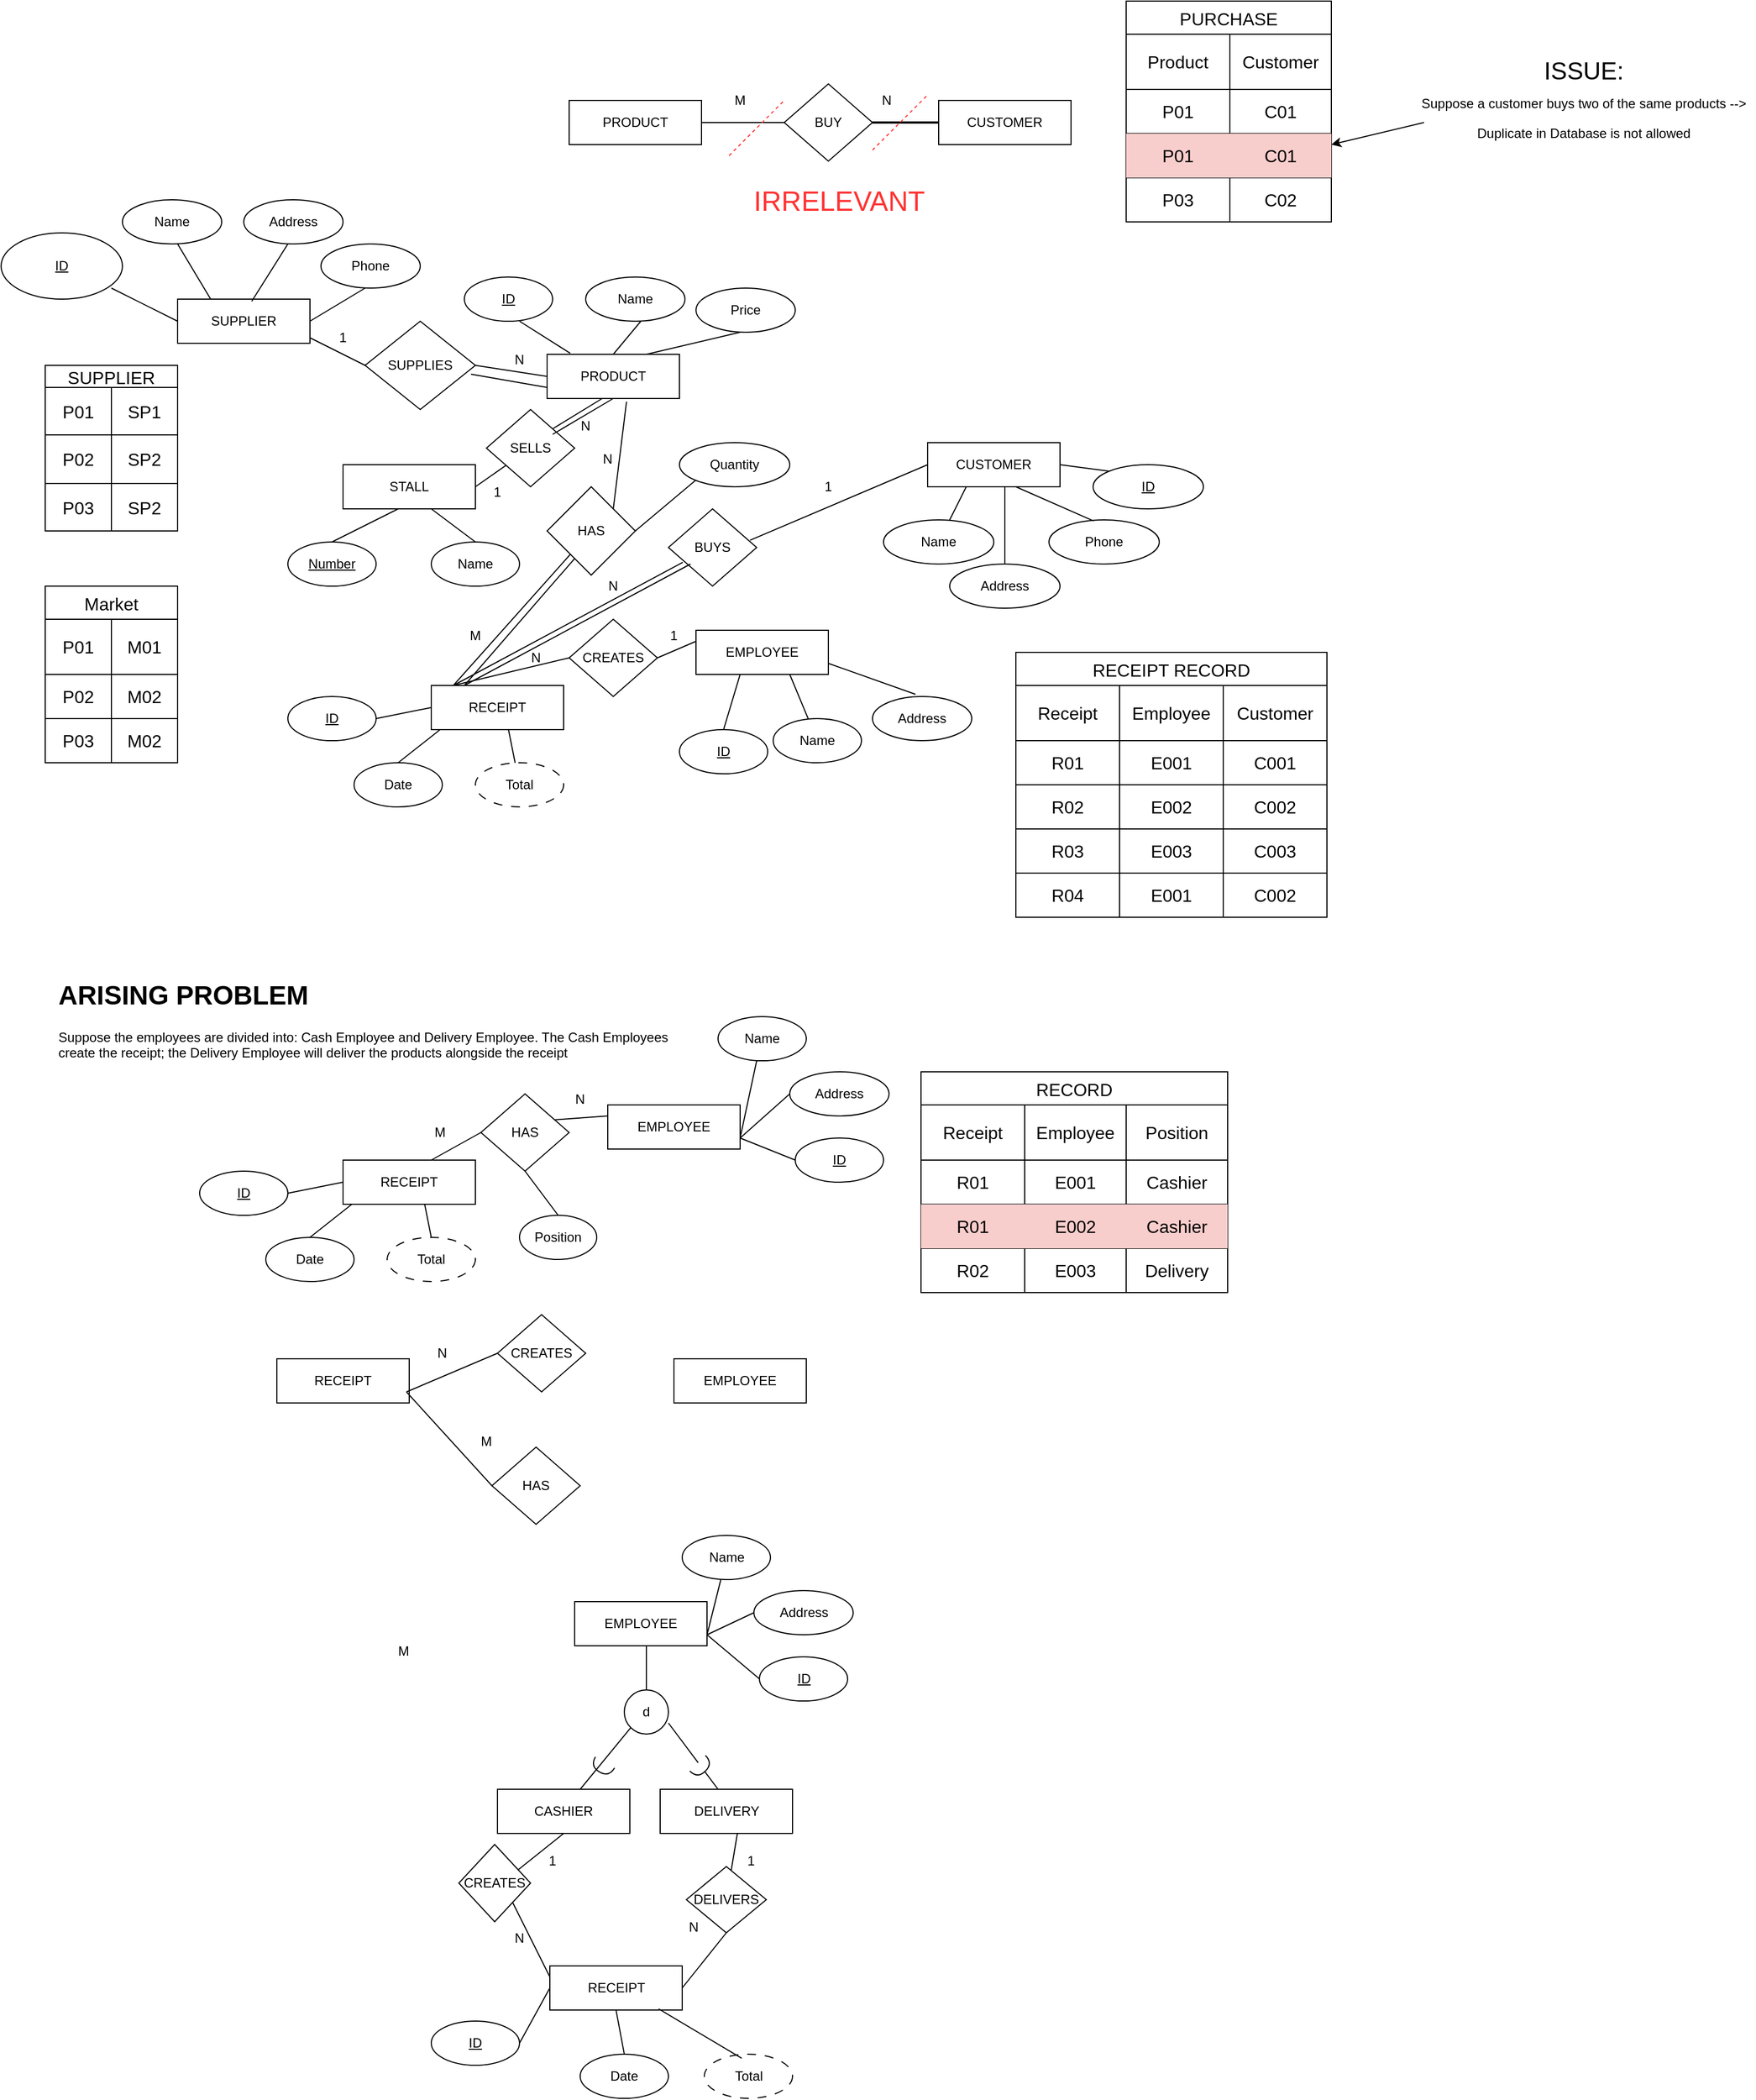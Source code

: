 <mxfile version="26.1.1">
  <diagram name="Page-1" id="8K0SAekHmO9ylImb4doI">
    <mxGraphModel dx="1584" dy="805" grid="1" gridSize="10" guides="1" tooltips="1" connect="1" arrows="1" fold="1" page="1" pageScale="1" pageWidth="850" pageHeight="1100" math="0" shadow="0">
      <root>
        <mxCell id="0" />
        <mxCell id="1" parent="0" />
        <mxCell id="kzsyNtJsFuQtkh6xQe7J-1" value="SUPPLIER" style="rounded=0;whiteSpace=wrap;html=1;" parent="1" vertex="1">
          <mxGeometry x="290" y="510" width="120" height="40" as="geometry" />
        </mxCell>
        <mxCell id="kzsyNtJsFuQtkh6xQe7J-2" value="&lt;u&gt;ID&lt;/u&gt;" style="ellipse;whiteSpace=wrap;html=1;" parent="1" vertex="1">
          <mxGeometry x="130" y="450" width="110" height="60" as="geometry" />
        </mxCell>
        <mxCell id="kzsyNtJsFuQtkh6xQe7J-4" value="Name" style="ellipse;whiteSpace=wrap;html=1;" parent="1" vertex="1">
          <mxGeometry x="240" y="420" width="90" height="40" as="geometry" />
        </mxCell>
        <mxCell id="kzsyNtJsFuQtkh6xQe7J-5" value="Address" style="ellipse;whiteSpace=wrap;html=1;" parent="1" vertex="1">
          <mxGeometry x="350" y="420" width="90" height="40" as="geometry" />
        </mxCell>
        <mxCell id="kzsyNtJsFuQtkh6xQe7J-6" value="Phone" style="ellipse;whiteSpace=wrap;html=1;" parent="1" vertex="1">
          <mxGeometry x="420" y="460" width="90" height="40" as="geometry" />
        </mxCell>
        <mxCell id="kzsyNtJsFuQtkh6xQe7J-9" value="PRODUCT" style="rounded=0;whiteSpace=wrap;html=1;" parent="1" vertex="1">
          <mxGeometry x="625" y="560" width="120" height="40" as="geometry" />
        </mxCell>
        <mxCell id="kzsyNtJsFuQtkh6xQe7J-10" value="&lt;u&gt;ID&lt;/u&gt;" style="ellipse;whiteSpace=wrap;html=1;" parent="1" vertex="1">
          <mxGeometry x="550" y="490" width="80" height="40" as="geometry" />
        </mxCell>
        <mxCell id="kzsyNtJsFuQtkh6xQe7J-11" value="Price" style="ellipse;whiteSpace=wrap;html=1;" parent="1" vertex="1">
          <mxGeometry x="760" y="500" width="90" height="40" as="geometry" />
        </mxCell>
        <mxCell id="kzsyNtJsFuQtkh6xQe7J-12" value="Name" style="ellipse;whiteSpace=wrap;html=1;" parent="1" vertex="1">
          <mxGeometry x="660" y="490" width="90" height="40" as="geometry" />
        </mxCell>
        <mxCell id="kzsyNtJsFuQtkh6xQe7J-13" value="STALL" style="rounded=0;whiteSpace=wrap;html=1;" parent="1" vertex="1">
          <mxGeometry x="440" y="660" width="120" height="40" as="geometry" />
        </mxCell>
        <mxCell id="kzsyNtJsFuQtkh6xQe7J-14" value="&lt;u&gt;Number&lt;/u&gt;" style="ellipse;whiteSpace=wrap;html=1;" parent="1" vertex="1">
          <mxGeometry x="390" y="730" width="80" height="40" as="geometry" />
        </mxCell>
        <mxCell id="kzsyNtJsFuQtkh6xQe7J-15" value="Name" style="ellipse;whiteSpace=wrap;html=1;" parent="1" vertex="1">
          <mxGeometry x="520" y="730" width="80" height="40" as="geometry" />
        </mxCell>
        <mxCell id="kzsyNtJsFuQtkh6xQe7J-16" value="EMPLOYEE" style="rounded=0;whiteSpace=wrap;html=1;" parent="1" vertex="1">
          <mxGeometry x="760" y="810" width="120" height="40" as="geometry" />
        </mxCell>
        <mxCell id="kzsyNtJsFuQtkh6xQe7J-17" value="&lt;u&gt;ID&lt;/u&gt;" style="ellipse;whiteSpace=wrap;html=1;" parent="1" vertex="1">
          <mxGeometry x="745" y="900" width="80" height="40" as="geometry" />
        </mxCell>
        <mxCell id="kzsyNtJsFuQtkh6xQe7J-18" value="Name" style="ellipse;whiteSpace=wrap;html=1;" parent="1" vertex="1">
          <mxGeometry x="830" y="890" width="80" height="40" as="geometry" />
        </mxCell>
        <mxCell id="kzsyNtJsFuQtkh6xQe7J-19" value="Address" style="ellipse;whiteSpace=wrap;html=1;" parent="1" vertex="1">
          <mxGeometry x="920" y="870" width="90" height="40" as="geometry" />
        </mxCell>
        <mxCell id="kzsyNtJsFuQtkh6xQe7J-20" value="RECEIPT" style="rounded=0;whiteSpace=wrap;html=1;" parent="1" vertex="1">
          <mxGeometry x="520" y="860" width="120" height="40" as="geometry" />
        </mxCell>
        <mxCell id="kzsyNtJsFuQtkh6xQe7J-21" value="&lt;u&gt;ID&lt;/u&gt;" style="ellipse;whiteSpace=wrap;html=1;" parent="1" vertex="1">
          <mxGeometry x="390" y="870" width="80" height="40" as="geometry" />
        </mxCell>
        <mxCell id="kzsyNtJsFuQtkh6xQe7J-22" value="Date" style="ellipse;whiteSpace=wrap;html=1;" parent="1" vertex="1">
          <mxGeometry x="450" y="930" width="80" height="40" as="geometry" />
        </mxCell>
        <mxCell id="kzsyNtJsFuQtkh6xQe7J-28" value="Quantity" style="ellipse;whiteSpace=wrap;html=1;" parent="1" vertex="1">
          <mxGeometry x="745" y="640" width="100" height="40" as="geometry" />
        </mxCell>
        <mxCell id="kzsyNtJsFuQtkh6xQe7J-29" value="CUSTOMER" style="rounded=0;whiteSpace=wrap;html=1;" parent="1" vertex="1">
          <mxGeometry x="970" y="640" width="120" height="40" as="geometry" />
        </mxCell>
        <mxCell id="kzsyNtJsFuQtkh6xQe7J-30" value="Name" style="ellipse;whiteSpace=wrap;html=1;" parent="1" vertex="1">
          <mxGeometry x="930" y="710" width="100" height="40" as="geometry" />
        </mxCell>
        <mxCell id="kzsyNtJsFuQtkh6xQe7J-31" value="Address" style="ellipse;whiteSpace=wrap;html=1;" parent="1" vertex="1">
          <mxGeometry x="990" y="750" width="100" height="40" as="geometry" />
        </mxCell>
        <mxCell id="kzsyNtJsFuQtkh6xQe7J-32" value="Phone" style="ellipse;whiteSpace=wrap;html=1;" parent="1" vertex="1">
          <mxGeometry x="1080" y="710" width="100" height="40" as="geometry" />
        </mxCell>
        <mxCell id="kzsyNtJsFuQtkh6xQe7J-34" value="" style="endArrow=none;html=1;rounded=0;entryX=0;entryY=0.5;entryDx=0;entryDy=0;" parent="1" target="kzsyNtJsFuQtkh6xQe7J-1" edge="1">
          <mxGeometry width="50" height="50" relative="1" as="geometry">
            <mxPoint x="230" y="500" as="sourcePoint" />
            <mxPoint x="280" y="450" as="targetPoint" />
          </mxGeometry>
        </mxCell>
        <mxCell id="kzsyNtJsFuQtkh6xQe7J-35" value="" style="endArrow=none;html=1;rounded=0;exitX=0.25;exitY=0;exitDx=0;exitDy=0;" parent="1" source="kzsyNtJsFuQtkh6xQe7J-1" edge="1">
          <mxGeometry width="50" height="50" relative="1" as="geometry">
            <mxPoint x="240" y="510" as="sourcePoint" />
            <mxPoint x="290" y="460" as="targetPoint" />
          </mxGeometry>
        </mxCell>
        <mxCell id="kzsyNtJsFuQtkh6xQe7J-36" value="" style="endArrow=none;html=1;rounded=0;exitX=0.56;exitY=0.05;exitDx=0;exitDy=0;exitPerimeter=0;" parent="1" source="kzsyNtJsFuQtkh6xQe7J-1" edge="1">
          <mxGeometry width="50" height="50" relative="1" as="geometry">
            <mxPoint x="340" y="510" as="sourcePoint" />
            <mxPoint x="390" y="460" as="targetPoint" />
          </mxGeometry>
        </mxCell>
        <mxCell id="kzsyNtJsFuQtkh6xQe7J-37" value="" style="endArrow=none;html=1;rounded=0;exitX=1;exitY=0.5;exitDx=0;exitDy=0;" parent="1" source="kzsyNtJsFuQtkh6xQe7J-1" edge="1">
          <mxGeometry width="50" height="50" relative="1" as="geometry">
            <mxPoint x="410" y="550" as="sourcePoint" />
            <mxPoint x="460" y="500" as="targetPoint" />
          </mxGeometry>
        </mxCell>
        <mxCell id="kzsyNtJsFuQtkh6xQe7J-38" value="" style="endArrow=none;html=1;rounded=0;entryX=0.175;entryY=-0.024;entryDx=0;entryDy=0;entryPerimeter=0;" parent="1" target="kzsyNtJsFuQtkh6xQe7J-9" edge="1">
          <mxGeometry width="50" height="50" relative="1" as="geometry">
            <mxPoint x="600" y="530" as="sourcePoint" />
            <mxPoint x="650" y="570" as="targetPoint" />
          </mxGeometry>
        </mxCell>
        <mxCell id="kzsyNtJsFuQtkh6xQe7J-39" value="" style="endArrow=none;html=1;rounded=0;exitX=0.5;exitY=0;exitDx=0;exitDy=0;" parent="1" source="kzsyNtJsFuQtkh6xQe7J-9" edge="1">
          <mxGeometry width="50" height="50" relative="1" as="geometry">
            <mxPoint x="660" y="580" as="sourcePoint" />
            <mxPoint x="710" y="530" as="targetPoint" />
          </mxGeometry>
        </mxCell>
        <mxCell id="kzsyNtJsFuQtkh6xQe7J-40" value="" style="endArrow=none;html=1;rounded=0;exitX=0.75;exitY=0;exitDx=0;exitDy=0;" parent="1" source="kzsyNtJsFuQtkh6xQe7J-9" edge="1">
          <mxGeometry width="50" height="50" relative="1" as="geometry">
            <mxPoint x="750" y="590" as="sourcePoint" />
            <mxPoint x="800" y="540" as="targetPoint" />
          </mxGeometry>
        </mxCell>
        <mxCell id="kzsyNtJsFuQtkh6xQe7J-41" value="" style="endArrow=none;html=1;rounded=0;exitX=0.5;exitY=0;exitDx=0;exitDy=0;" parent="1" source="kzsyNtJsFuQtkh6xQe7J-14" edge="1">
          <mxGeometry width="50" height="50" relative="1" as="geometry">
            <mxPoint x="440" y="750" as="sourcePoint" />
            <mxPoint x="490" y="700" as="targetPoint" />
          </mxGeometry>
        </mxCell>
        <mxCell id="kzsyNtJsFuQtkh6xQe7J-42" value="" style="endArrow=none;html=1;rounded=0;exitX=0.5;exitY=0;exitDx=0;exitDy=0;" parent="1" source="kzsyNtJsFuQtkh6xQe7J-15" edge="1">
          <mxGeometry width="50" height="50" relative="1" as="geometry">
            <mxPoint x="470" y="750" as="sourcePoint" />
            <mxPoint x="520" y="700" as="targetPoint" />
          </mxGeometry>
        </mxCell>
        <mxCell id="kzsyNtJsFuQtkh6xQe7J-47" value="" style="endArrow=none;html=1;rounded=0;exitX=1;exitY=0.5;exitDx=0;exitDy=0;entryX=0;entryY=0.5;entryDx=0;entryDy=0;" parent="1" source="kzsyNtJsFuQtkh6xQe7J-21" target="kzsyNtJsFuQtkh6xQe7J-20" edge="1">
          <mxGeometry width="50" height="50" relative="1" as="geometry">
            <mxPoint x="460" y="890" as="sourcePoint" />
            <mxPoint x="510" y="870" as="targetPoint" />
          </mxGeometry>
        </mxCell>
        <mxCell id="kzsyNtJsFuQtkh6xQe7J-49" value="" style="endArrow=none;html=1;rounded=0;exitX=0.5;exitY=0;exitDx=0;exitDy=0;" parent="1" source="kzsyNtJsFuQtkh6xQe7J-22" edge="1">
          <mxGeometry width="50" height="50" relative="1" as="geometry">
            <mxPoint x="500" y="930" as="sourcePoint" />
            <mxPoint x="528" y="900" as="targetPoint" />
          </mxGeometry>
        </mxCell>
        <mxCell id="kzsyNtJsFuQtkh6xQe7J-58" value="" style="endArrow=none;html=1;rounded=0;" parent="1" source="kzsyNtJsFuQtkh6xQe7J-30" edge="1">
          <mxGeometry width="50" height="50" relative="1" as="geometry">
            <mxPoint x="955" y="730" as="sourcePoint" />
            <mxPoint x="1005" y="680" as="targetPoint" />
          </mxGeometry>
        </mxCell>
        <mxCell id="kzsyNtJsFuQtkh6xQe7J-59" value="" style="endArrow=none;html=1;rounded=0;exitX=0.5;exitY=0;exitDx=0;exitDy=0;" parent="1" source="kzsyNtJsFuQtkh6xQe7J-31" edge="1">
          <mxGeometry width="50" height="50" relative="1" as="geometry">
            <mxPoint x="990" y="730" as="sourcePoint" />
            <mxPoint x="1040" y="680" as="targetPoint" />
          </mxGeometry>
        </mxCell>
        <mxCell id="kzsyNtJsFuQtkh6xQe7J-60" value="" style="endArrow=none;html=1;rounded=0;entryX=0.404;entryY=0.024;entryDx=0;entryDy=0;entryPerimeter=0;" parent="1" target="kzsyNtJsFuQtkh6xQe7J-32" edge="1">
          <mxGeometry width="50" height="50" relative="1" as="geometry">
            <mxPoint x="1050" y="680" as="sourcePoint" />
            <mxPoint x="1100" y="630" as="targetPoint" />
          </mxGeometry>
        </mxCell>
        <mxCell id="kzsyNtJsFuQtkh6xQe7J-61" value="SUPPLIES" style="rhombus;whiteSpace=wrap;html=1;" parent="1" vertex="1">
          <mxGeometry x="460" y="530" width="100" height="80" as="geometry" />
        </mxCell>
        <mxCell id="kzsyNtJsFuQtkh6xQe7J-62" value="" style="endArrow=none;html=1;rounded=0;entryX=0;entryY=0.5;entryDx=0;entryDy=0;" parent="1" target="kzsyNtJsFuQtkh6xQe7J-61" edge="1">
          <mxGeometry width="50" height="50" relative="1" as="geometry">
            <mxPoint x="410" y="545" as="sourcePoint" />
            <mxPoint x="460" y="495" as="targetPoint" />
          </mxGeometry>
        </mxCell>
        <mxCell id="kzsyNtJsFuQtkh6xQe7J-63" value="" style="endArrow=none;html=1;rounded=0;entryX=0;entryY=0.5;entryDx=0;entryDy=0;" parent="1" target="kzsyNtJsFuQtkh6xQe7J-9" edge="1">
          <mxGeometry width="50" height="50" relative="1" as="geometry">
            <mxPoint x="560" y="570" as="sourcePoint" />
            <mxPoint x="610" y="520" as="targetPoint" />
          </mxGeometry>
        </mxCell>
        <mxCell id="kzsyNtJsFuQtkh6xQe7J-64" value="N" style="text;html=1;align=center;verticalAlign=middle;whiteSpace=wrap;rounded=0;" parent="1" vertex="1">
          <mxGeometry x="570" y="550" width="60" height="30" as="geometry" />
        </mxCell>
        <mxCell id="kzsyNtJsFuQtkh6xQe7J-65" value="1" style="text;html=1;align=center;verticalAlign=middle;whiteSpace=wrap;rounded=0;" parent="1" vertex="1">
          <mxGeometry x="410" y="530" width="60" height="30" as="geometry" />
        </mxCell>
        <mxCell id="kzsyNtJsFuQtkh6xQe7J-66" value="SELLS" style="rhombus;whiteSpace=wrap;html=1;" parent="1" vertex="1">
          <mxGeometry x="570" y="610" width="80" height="70" as="geometry" />
        </mxCell>
        <mxCell id="kzsyNtJsFuQtkh6xQe7J-67" value="" style="endArrow=none;html=1;rounded=0;exitX=1;exitY=0.5;exitDx=0;exitDy=0;" parent="1" source="kzsyNtJsFuQtkh6xQe7J-13" target="kzsyNtJsFuQtkh6xQe7J-66" edge="1">
          <mxGeometry width="50" height="50" relative="1" as="geometry">
            <mxPoint x="535" y="700" as="sourcePoint" />
            <mxPoint x="585" y="650" as="targetPoint" />
          </mxGeometry>
        </mxCell>
        <mxCell id="kzsyNtJsFuQtkh6xQe7J-68" value="" style="endArrow=none;html=1;rounded=0;exitX=1;exitY=0;exitDx=0;exitDy=0;" parent="1" source="kzsyNtJsFuQtkh6xQe7J-66" edge="1">
          <mxGeometry width="50" height="50" relative="1" as="geometry">
            <mxPoint x="625" y="650" as="sourcePoint" />
            <mxPoint x="675" y="600" as="targetPoint" />
          </mxGeometry>
        </mxCell>
        <mxCell id="kzsyNtJsFuQtkh6xQe7J-69" value="N" style="text;html=1;align=center;verticalAlign=middle;whiteSpace=wrap;rounded=0;" parent="1" vertex="1">
          <mxGeometry x="630" y="610" width="60" height="30" as="geometry" />
        </mxCell>
        <mxCell id="kzsyNtJsFuQtkh6xQe7J-70" value="1" style="text;html=1;align=center;verticalAlign=middle;whiteSpace=wrap;rounded=0;" parent="1" vertex="1">
          <mxGeometry x="550" y="670" width="60" height="30" as="geometry" />
        </mxCell>
        <mxCell id="kzsyNtJsFuQtkh6xQe7J-71" value="&lt;u&gt;ID&lt;/u&gt;" style="ellipse;whiteSpace=wrap;html=1;" parent="1" vertex="1">
          <mxGeometry x="1120" y="660" width="100" height="40" as="geometry" />
        </mxCell>
        <mxCell id="kzsyNtJsFuQtkh6xQe7J-72" value="" style="endArrow=none;html=1;rounded=0;entryX=0;entryY=0;entryDx=0;entryDy=0;" parent="1" target="kzsyNtJsFuQtkh6xQe7J-71" edge="1">
          <mxGeometry width="50" height="50" relative="1" as="geometry">
            <mxPoint x="1090" y="660" as="sourcePoint" />
            <mxPoint x="1140" y="610" as="targetPoint" />
          </mxGeometry>
        </mxCell>
        <mxCell id="kzsyNtJsFuQtkh6xQe7J-73" value="CREATES" style="rhombus;whiteSpace=wrap;html=1;" parent="1" vertex="1">
          <mxGeometry x="645" y="800" width="80" height="70" as="geometry" />
        </mxCell>
        <mxCell id="kzsyNtJsFuQtkh6xQe7J-76" value="" style="endArrow=none;html=1;rounded=0;entryX=0;entryY=0.5;entryDx=0;entryDy=0;" parent="1" target="kzsyNtJsFuQtkh6xQe7J-73" edge="1">
          <mxGeometry width="50" height="50" relative="1" as="geometry">
            <mxPoint x="540" y="860" as="sourcePoint" />
            <mxPoint x="590" y="810" as="targetPoint" />
          </mxGeometry>
        </mxCell>
        <mxCell id="kzsyNtJsFuQtkh6xQe7J-77" value="" style="endArrow=none;html=1;rounded=0;exitX=1;exitY=0.5;exitDx=0;exitDy=0;" parent="1" source="kzsyNtJsFuQtkh6xQe7J-73" edge="1">
          <mxGeometry width="50" height="50" relative="1" as="geometry">
            <mxPoint x="720" y="850" as="sourcePoint" />
            <mxPoint x="760" y="820" as="targetPoint" />
          </mxGeometry>
        </mxCell>
        <mxCell id="kzsyNtJsFuQtkh6xQe7J-78" value="1" style="text;html=1;align=center;verticalAlign=middle;whiteSpace=wrap;rounded=0;" parent="1" vertex="1">
          <mxGeometry x="710" y="800" width="60" height="30" as="geometry" />
        </mxCell>
        <mxCell id="kzsyNtJsFuQtkh6xQe7J-79" value="N" style="text;html=1;align=center;verticalAlign=middle;whiteSpace=wrap;rounded=0;" parent="1" vertex="1">
          <mxGeometry x="585" y="820" width="60" height="30" as="geometry" />
        </mxCell>
        <mxCell id="kzsyNtJsFuQtkh6xQe7J-88" value="" style="endArrow=none;html=1;rounded=0;exitX=0.5;exitY=0;exitDx=0;exitDy=0;" parent="1" source="kzsyNtJsFuQtkh6xQe7J-17" edge="1">
          <mxGeometry width="50" height="50" relative="1" as="geometry">
            <mxPoint x="750" y="900" as="sourcePoint" />
            <mxPoint x="800" y="850" as="targetPoint" />
          </mxGeometry>
        </mxCell>
        <mxCell id="kzsyNtJsFuQtkh6xQe7J-89" value="" style="endArrow=none;html=1;rounded=0;" parent="1" source="kzsyNtJsFuQtkh6xQe7J-18" edge="1">
          <mxGeometry width="50" height="50" relative="1" as="geometry">
            <mxPoint x="795" y="900" as="sourcePoint" />
            <mxPoint x="845" y="850" as="targetPoint" />
          </mxGeometry>
        </mxCell>
        <mxCell id="kzsyNtJsFuQtkh6xQe7J-90" value="" style="endArrow=none;html=1;rounded=0;entryX=0.433;entryY=-0.05;entryDx=0;entryDy=0;entryPerimeter=0;" parent="1" target="kzsyNtJsFuQtkh6xQe7J-19" edge="1">
          <mxGeometry width="50" height="50" relative="1" as="geometry">
            <mxPoint x="880" y="840" as="sourcePoint" />
            <mxPoint x="930" y="790" as="targetPoint" />
          </mxGeometry>
        </mxCell>
        <mxCell id="kzsyNtJsFuQtkh6xQe7J-91" value="" style="endArrow=none;html=1;rounded=0;" parent="1" target="kzsyNtJsFuQtkh6xQe7J-92" edge="1">
          <mxGeometry width="50" height="50" relative="1" as="geometry">
            <mxPoint x="540" y="860" as="sourcePoint" />
            <mxPoint x="640" y="750" as="targetPoint" />
          </mxGeometry>
        </mxCell>
        <mxCell id="kzsyNtJsFuQtkh6xQe7J-92" value="HAS" style="rhombus;whiteSpace=wrap;html=1;" parent="1" vertex="1">
          <mxGeometry x="625" y="680" width="80" height="80" as="geometry" />
        </mxCell>
        <mxCell id="kzsyNtJsFuQtkh6xQe7J-93" value="" style="endArrow=none;html=1;rounded=0;entryX=0.6;entryY=1.075;entryDx=0;entryDy=0;entryPerimeter=0;" parent="1" target="kzsyNtJsFuQtkh6xQe7J-9" edge="1">
          <mxGeometry width="50" height="50" relative="1" as="geometry">
            <mxPoint x="685" y="700" as="sourcePoint" />
            <mxPoint x="735" y="650" as="targetPoint" />
          </mxGeometry>
        </mxCell>
        <mxCell id="kzsyNtJsFuQtkh6xQe7J-94" value="M" style="text;html=1;align=center;verticalAlign=middle;whiteSpace=wrap;rounded=0;" parent="1" vertex="1">
          <mxGeometry x="530" y="800" width="60" height="30" as="geometry" />
        </mxCell>
        <mxCell id="kzsyNtJsFuQtkh6xQe7J-95" value="N" style="text;html=1;align=center;verticalAlign=middle;whiteSpace=wrap;rounded=0;" parent="1" vertex="1">
          <mxGeometry x="650" y="640" width="60" height="30" as="geometry" />
        </mxCell>
        <mxCell id="kzsyNtJsFuQtkh6xQe7J-96" value="" style="endArrow=none;html=1;rounded=0;exitX=0.96;exitY=0.6;exitDx=0;exitDy=0;exitPerimeter=0;entryX=0;entryY=0.75;entryDx=0;entryDy=0;" parent="1" source="kzsyNtJsFuQtkh6xQe7J-61" target="kzsyNtJsFuQtkh6xQe7J-9" edge="1">
          <mxGeometry width="50" height="50" relative="1" as="geometry">
            <mxPoint x="575" y="630" as="sourcePoint" />
            <mxPoint x="625" y="580" as="targetPoint" />
          </mxGeometry>
        </mxCell>
        <mxCell id="kzsyNtJsFuQtkh6xQe7J-97" value="" style="endArrow=none;html=1;rounded=0;exitX=0;exitY=0.75;exitDx=0;exitDy=0;" parent="1" source="kzsyNtJsFuQtkh6xQe7J-69" edge="1">
          <mxGeometry width="50" height="50" relative="1" as="geometry">
            <mxPoint x="635" y="650" as="sourcePoint" />
            <mxPoint x="685" y="600" as="targetPoint" />
          </mxGeometry>
        </mxCell>
        <mxCell id="kzsyNtJsFuQtkh6xQe7J-100" value="BUYS" style="rhombus;whiteSpace=wrap;html=1;" parent="1" vertex="1">
          <mxGeometry x="735" y="700" width="80" height="70" as="geometry" />
        </mxCell>
        <mxCell id="kzsyNtJsFuQtkh6xQe7J-102" value="" style="endArrow=none;html=1;rounded=0;entryX=0;entryY=0.5;entryDx=0;entryDy=0;exitX=0.925;exitY=0.406;exitDx=0;exitDy=0;exitPerimeter=0;" parent="1" source="kzsyNtJsFuQtkh6xQe7J-100" target="kzsyNtJsFuQtkh6xQe7J-29" edge="1">
          <mxGeometry width="50" height="50" relative="1" as="geometry">
            <mxPoint x="815" y="730" as="sourcePoint" />
            <mxPoint x="865" y="680" as="targetPoint" />
          </mxGeometry>
        </mxCell>
        <mxCell id="kzsyNtJsFuQtkh6xQe7J-103" value="N" style="text;html=1;align=center;verticalAlign=middle;whiteSpace=wrap;rounded=0;" parent="1" vertex="1">
          <mxGeometry x="655" y="755" width="60" height="30" as="geometry" />
        </mxCell>
        <mxCell id="kzsyNtJsFuQtkh6xQe7J-104" value="" style="endArrow=none;html=1;rounded=0;entryX=0;entryY=1;entryDx=0;entryDy=0;" parent="1" target="kzsyNtJsFuQtkh6xQe7J-28" edge="1">
          <mxGeometry width="50" height="50" relative="1" as="geometry">
            <mxPoint x="705" y="720" as="sourcePoint" />
            <mxPoint x="755" y="670" as="targetPoint" />
          </mxGeometry>
        </mxCell>
        <mxCell id="kzsyNtJsFuQtkh6xQe7J-105" value="1" style="text;html=1;align=center;verticalAlign=middle;whiteSpace=wrap;rounded=0;" parent="1" vertex="1">
          <mxGeometry x="850" y="665" width="60" height="30" as="geometry" />
        </mxCell>
        <mxCell id="kzsyNtJsFuQtkh6xQe7J-106" value="" style="endArrow=none;html=1;rounded=0;entryX=0.163;entryY=0.692;entryDx=0;entryDy=0;entryPerimeter=0;" parent="1" target="kzsyNtJsFuQtkh6xQe7J-100" edge="1">
          <mxGeometry width="50" height="50" relative="1" as="geometry">
            <mxPoint x="540" y="860" as="sourcePoint" />
            <mxPoint x="600" y="805" as="targetPoint" />
          </mxGeometry>
        </mxCell>
        <mxCell id="kzsyNtJsFuQtkh6xQe7J-163" value="" style="endArrow=none;html=1;rounded=0;" parent="1" edge="1">
          <mxGeometry width="50" height="50" relative="1" as="geometry">
            <mxPoint x="550" y="860" as="sourcePoint" />
            <mxPoint x="755" y="750" as="targetPoint" />
          </mxGeometry>
        </mxCell>
        <mxCell id="kzsyNtJsFuQtkh6xQe7J-166" value="" style="endArrow=none;html=1;rounded=0;" parent="1" edge="1">
          <mxGeometry width="50" height="50" relative="1" as="geometry">
            <mxPoint x="550" y="860" as="sourcePoint" />
            <mxPoint x="650" y="745" as="targetPoint" />
          </mxGeometry>
        </mxCell>
        <mxCell id="kzsyNtJsFuQtkh6xQe7J-167" value="Total" style="ellipse;whiteSpace=wrap;html=1;dashed=1;dashPattern=8 8;" parent="1" vertex="1">
          <mxGeometry x="560" y="930" width="80" height="40" as="geometry" />
        </mxCell>
        <mxCell id="kzsyNtJsFuQtkh6xQe7J-168" value="" style="endArrow=none;html=1;rounded=0;" parent="1" source="kzsyNtJsFuQtkh6xQe7J-167" edge="1">
          <mxGeometry width="50" height="50" relative="1" as="geometry">
            <mxPoint x="540" y="950" as="sourcePoint" />
            <mxPoint x="590" y="900" as="targetPoint" />
          </mxGeometry>
        </mxCell>
        <mxCell id="kzsyNtJsFuQtkh6xQe7J-169" value="PRODUCT" style="rounded=0;whiteSpace=wrap;html=1;" parent="1" vertex="1">
          <mxGeometry x="645" y="330" width="120" height="40" as="geometry" />
        </mxCell>
        <mxCell id="kzsyNtJsFuQtkh6xQe7J-170" value="CUSTOMER" style="rounded=0;whiteSpace=wrap;html=1;" parent="1" vertex="1">
          <mxGeometry x="980" y="330" width="120" height="40" as="geometry" />
        </mxCell>
        <mxCell id="kzsyNtJsFuQtkh6xQe7J-171" value="" style="endArrow=none;html=1;rounded=0;exitX=1;exitY=0.5;exitDx=0;exitDy=0;" parent="1" source="kzsyNtJsFuQtkh6xQe7J-169" edge="1">
          <mxGeometry width="50" height="50" relative="1" as="geometry">
            <mxPoint x="765" y="360" as="sourcePoint" />
            <mxPoint x="840" y="350" as="targetPoint" />
          </mxGeometry>
        </mxCell>
        <mxCell id="kzsyNtJsFuQtkh6xQe7J-172" value="BUY" style="rhombus;whiteSpace=wrap;html=1;" parent="1" vertex="1">
          <mxGeometry x="840" y="315" width="80" height="70" as="geometry" />
        </mxCell>
        <mxCell id="kzsyNtJsFuQtkh6xQe7J-173" value="" style="line;strokeWidth=2;html=1;" parent="1" vertex="1">
          <mxGeometry x="920" y="345" width="60" height="10" as="geometry" />
        </mxCell>
        <mxCell id="kzsyNtJsFuQtkh6xQe7J-174" value="" style="endArrow=none;html=1;rounded=0;dashed=1;strokeColor=#FF3333;" parent="1" edge="1">
          <mxGeometry width="50" height="50" relative="1" as="geometry">
            <mxPoint x="790" y="380" as="sourcePoint" />
            <mxPoint x="840" y="330" as="targetPoint" />
          </mxGeometry>
        </mxCell>
        <mxCell id="kzsyNtJsFuQtkh6xQe7J-175" value="" style="endArrow=none;html=1;rounded=0;dashed=1;strokeColor=#FF3333;" parent="1" edge="1">
          <mxGeometry width="50" height="50" relative="1" as="geometry">
            <mxPoint x="920" y="375" as="sourcePoint" />
            <mxPoint x="970" y="325" as="targetPoint" />
          </mxGeometry>
        </mxCell>
        <mxCell id="kzsyNtJsFuQtkh6xQe7J-176" value="IRRELEVANT" style="text;html=1;align=center;verticalAlign=middle;whiteSpace=wrap;rounded=0;fontSize=25;fontColor=#FF3333;" parent="1" vertex="1">
          <mxGeometry x="700" y="370" width="380" height="100" as="geometry" />
        </mxCell>
        <mxCell id="kzsyNtJsFuQtkh6xQe7J-210" value="SUPPLIER" style="shape=table;startSize=20;container=1;collapsible=0;childLayout=tableLayout;strokeColor=default;fontSize=16;" parent="1" vertex="1">
          <mxGeometry x="170" y="570" width="120" height="150" as="geometry" />
        </mxCell>
        <mxCell id="kzsyNtJsFuQtkh6xQe7J-211" value="" style="shape=tableRow;horizontal=0;startSize=0;swimlaneHead=0;swimlaneBody=0;strokeColor=inherit;top=0;left=0;bottom=0;right=0;collapsible=0;dropTarget=0;fillColor=none;points=[[0,0.5],[1,0.5]];portConstraint=eastwest;fontSize=16;" parent="kzsyNtJsFuQtkh6xQe7J-210" vertex="1">
          <mxGeometry y="20" width="120" height="43" as="geometry" />
        </mxCell>
        <mxCell id="kzsyNtJsFuQtkh6xQe7J-212" value="P01" style="shape=partialRectangle;html=1;whiteSpace=wrap;connectable=0;strokeColor=inherit;overflow=hidden;fillColor=none;top=0;left=0;bottom=0;right=0;pointerEvents=1;fontSize=16;" parent="kzsyNtJsFuQtkh6xQe7J-211" vertex="1">
          <mxGeometry width="60" height="43" as="geometry">
            <mxRectangle width="60" height="43" as="alternateBounds" />
          </mxGeometry>
        </mxCell>
        <mxCell id="kzsyNtJsFuQtkh6xQe7J-213" value="SP1" style="shape=partialRectangle;html=1;whiteSpace=wrap;connectable=0;strokeColor=inherit;overflow=hidden;fillColor=none;top=0;left=0;bottom=0;right=0;pointerEvents=1;fontSize=16;" parent="kzsyNtJsFuQtkh6xQe7J-211" vertex="1">
          <mxGeometry x="60" width="60" height="43" as="geometry">
            <mxRectangle width="60" height="43" as="alternateBounds" />
          </mxGeometry>
        </mxCell>
        <mxCell id="kzsyNtJsFuQtkh6xQe7J-215" value="" style="shape=tableRow;horizontal=0;startSize=0;swimlaneHead=0;swimlaneBody=0;strokeColor=inherit;top=0;left=0;bottom=0;right=0;collapsible=0;dropTarget=0;fillColor=none;points=[[0,0.5],[1,0.5]];portConstraint=eastwest;fontSize=16;" parent="kzsyNtJsFuQtkh6xQe7J-210" vertex="1">
          <mxGeometry y="63" width="120" height="44" as="geometry" />
        </mxCell>
        <mxCell id="kzsyNtJsFuQtkh6xQe7J-216" value="P02" style="shape=partialRectangle;html=1;whiteSpace=wrap;connectable=0;strokeColor=inherit;overflow=hidden;fillColor=none;top=0;left=0;bottom=0;right=0;pointerEvents=1;fontSize=16;" parent="kzsyNtJsFuQtkh6xQe7J-215" vertex="1">
          <mxGeometry width="60" height="44" as="geometry">
            <mxRectangle width="60" height="44" as="alternateBounds" />
          </mxGeometry>
        </mxCell>
        <mxCell id="kzsyNtJsFuQtkh6xQe7J-217" value="SP2" style="shape=partialRectangle;html=1;whiteSpace=wrap;connectable=0;strokeColor=inherit;overflow=hidden;fillColor=none;top=0;left=0;bottom=0;right=0;pointerEvents=1;fontSize=16;" parent="kzsyNtJsFuQtkh6xQe7J-215" vertex="1">
          <mxGeometry x="60" width="60" height="44" as="geometry">
            <mxRectangle width="60" height="44" as="alternateBounds" />
          </mxGeometry>
        </mxCell>
        <mxCell id="kzsyNtJsFuQtkh6xQe7J-219" value="" style="shape=tableRow;horizontal=0;startSize=0;swimlaneHead=0;swimlaneBody=0;strokeColor=inherit;top=0;left=0;bottom=0;right=0;collapsible=0;dropTarget=0;fillColor=none;points=[[0,0.5],[1,0.5]];portConstraint=eastwest;fontSize=16;" parent="kzsyNtJsFuQtkh6xQe7J-210" vertex="1">
          <mxGeometry y="107" width="120" height="43" as="geometry" />
        </mxCell>
        <mxCell id="kzsyNtJsFuQtkh6xQe7J-220" value="P03" style="shape=partialRectangle;html=1;whiteSpace=wrap;connectable=0;strokeColor=inherit;overflow=hidden;fillColor=none;top=0;left=0;bottom=0;right=0;pointerEvents=1;fontSize=16;" parent="kzsyNtJsFuQtkh6xQe7J-219" vertex="1">
          <mxGeometry width="60" height="43" as="geometry">
            <mxRectangle width="60" height="43" as="alternateBounds" />
          </mxGeometry>
        </mxCell>
        <mxCell id="kzsyNtJsFuQtkh6xQe7J-221" value="SP2" style="shape=partialRectangle;html=1;whiteSpace=wrap;connectable=0;strokeColor=inherit;overflow=hidden;fillColor=none;top=0;left=0;bottom=0;right=0;pointerEvents=1;fontSize=16;" parent="kzsyNtJsFuQtkh6xQe7J-219" vertex="1">
          <mxGeometry x="60" width="60" height="43" as="geometry">
            <mxRectangle width="60" height="43" as="alternateBounds" />
          </mxGeometry>
        </mxCell>
        <mxCell id="kzsyNtJsFuQtkh6xQe7J-223" value="Market" style="shape=table;startSize=30;container=1;collapsible=0;childLayout=tableLayout;strokeColor=default;fontSize=16;" parent="1" vertex="1">
          <mxGeometry x="170" y="770" width="120" height="160" as="geometry" />
        </mxCell>
        <mxCell id="kzsyNtJsFuQtkh6xQe7J-224" value="" style="shape=tableRow;horizontal=0;startSize=0;swimlaneHead=0;swimlaneBody=0;strokeColor=inherit;top=0;left=0;bottom=0;right=0;collapsible=0;dropTarget=0;fillColor=none;points=[[0,0.5],[1,0.5]];portConstraint=eastwest;fontSize=16;" parent="kzsyNtJsFuQtkh6xQe7J-223" vertex="1">
          <mxGeometry y="30" width="120" height="50" as="geometry" />
        </mxCell>
        <mxCell id="kzsyNtJsFuQtkh6xQe7J-225" value="P01" style="shape=partialRectangle;html=1;whiteSpace=wrap;connectable=0;strokeColor=inherit;overflow=hidden;fillColor=none;top=0;left=0;bottom=0;right=0;pointerEvents=1;fontSize=16;" parent="kzsyNtJsFuQtkh6xQe7J-224" vertex="1">
          <mxGeometry width="60" height="50" as="geometry">
            <mxRectangle width="60" height="50" as="alternateBounds" />
          </mxGeometry>
        </mxCell>
        <mxCell id="kzsyNtJsFuQtkh6xQe7J-226" value="M01" style="shape=partialRectangle;html=1;whiteSpace=wrap;connectable=0;strokeColor=inherit;overflow=hidden;fillColor=none;top=0;left=0;bottom=0;right=0;pointerEvents=1;fontSize=16;" parent="kzsyNtJsFuQtkh6xQe7J-224" vertex="1">
          <mxGeometry x="60" width="60" height="50" as="geometry">
            <mxRectangle width="60" height="50" as="alternateBounds" />
          </mxGeometry>
        </mxCell>
        <mxCell id="kzsyNtJsFuQtkh6xQe7J-228" value="" style="shape=tableRow;horizontal=0;startSize=0;swimlaneHead=0;swimlaneBody=0;strokeColor=inherit;top=0;left=0;bottom=0;right=0;collapsible=0;dropTarget=0;fillColor=none;points=[[0,0.5],[1,0.5]];portConstraint=eastwest;fontSize=16;" parent="kzsyNtJsFuQtkh6xQe7J-223" vertex="1">
          <mxGeometry y="80" width="120" height="40" as="geometry" />
        </mxCell>
        <mxCell id="kzsyNtJsFuQtkh6xQe7J-229" value="P02" style="shape=partialRectangle;html=1;whiteSpace=wrap;connectable=0;strokeColor=inherit;overflow=hidden;fillColor=none;top=0;left=0;bottom=0;right=0;pointerEvents=1;fontSize=16;" parent="kzsyNtJsFuQtkh6xQe7J-228" vertex="1">
          <mxGeometry width="60" height="40" as="geometry">
            <mxRectangle width="60" height="40" as="alternateBounds" />
          </mxGeometry>
        </mxCell>
        <mxCell id="kzsyNtJsFuQtkh6xQe7J-230" value="M02" style="shape=partialRectangle;html=1;whiteSpace=wrap;connectable=0;strokeColor=inherit;overflow=hidden;fillColor=none;top=0;left=0;bottom=0;right=0;pointerEvents=1;fontSize=16;" parent="kzsyNtJsFuQtkh6xQe7J-228" vertex="1">
          <mxGeometry x="60" width="60" height="40" as="geometry">
            <mxRectangle width="60" height="40" as="alternateBounds" />
          </mxGeometry>
        </mxCell>
        <mxCell id="kzsyNtJsFuQtkh6xQe7J-232" value="" style="shape=tableRow;horizontal=0;startSize=0;swimlaneHead=0;swimlaneBody=0;strokeColor=inherit;top=0;left=0;bottom=0;right=0;collapsible=0;dropTarget=0;fillColor=none;points=[[0,0.5],[1,0.5]];portConstraint=eastwest;fontSize=16;" parent="kzsyNtJsFuQtkh6xQe7J-223" vertex="1">
          <mxGeometry y="120" width="120" height="40" as="geometry" />
        </mxCell>
        <mxCell id="kzsyNtJsFuQtkh6xQe7J-233" value="P03" style="shape=partialRectangle;html=1;whiteSpace=wrap;connectable=0;strokeColor=inherit;overflow=hidden;fillColor=none;top=0;left=0;bottom=0;right=0;pointerEvents=1;fontSize=16;" parent="kzsyNtJsFuQtkh6xQe7J-232" vertex="1">
          <mxGeometry width="60" height="40" as="geometry">
            <mxRectangle width="60" height="40" as="alternateBounds" />
          </mxGeometry>
        </mxCell>
        <mxCell id="kzsyNtJsFuQtkh6xQe7J-234" value="M02" style="shape=partialRectangle;html=1;whiteSpace=wrap;connectable=0;strokeColor=inherit;overflow=hidden;fillColor=none;top=0;left=0;bottom=0;right=0;pointerEvents=1;fontSize=16;" parent="kzsyNtJsFuQtkh6xQe7J-232" vertex="1">
          <mxGeometry x="60" width="60" height="40" as="geometry">
            <mxRectangle width="60" height="40" as="alternateBounds" />
          </mxGeometry>
        </mxCell>
        <mxCell id="vLmS8XSUJFxVnV-THZ_t-1" value="RECEIPT RECORD" style="shape=table;startSize=30;container=1;collapsible=0;childLayout=tableLayout;strokeColor=default;fontSize=16;" parent="1" vertex="1">
          <mxGeometry x="1050" y="830" width="282" height="240" as="geometry" />
        </mxCell>
        <mxCell id="vLmS8XSUJFxVnV-THZ_t-2" value="" style="shape=tableRow;horizontal=0;startSize=0;swimlaneHead=0;swimlaneBody=0;strokeColor=inherit;top=0;left=0;bottom=0;right=0;collapsible=0;dropTarget=0;fillColor=none;points=[[0,0.5],[1,0.5]];portConstraint=eastwest;fontSize=16;" parent="vLmS8XSUJFxVnV-THZ_t-1" vertex="1">
          <mxGeometry y="30" width="282" height="50" as="geometry" />
        </mxCell>
        <mxCell id="vLmS8XSUJFxVnV-THZ_t-3" value="Receipt" style="shape=partialRectangle;html=1;whiteSpace=wrap;connectable=0;strokeColor=inherit;overflow=hidden;fillColor=none;top=0;left=0;bottom=0;right=0;pointerEvents=1;fontSize=16;" parent="vLmS8XSUJFxVnV-THZ_t-2" vertex="1">
          <mxGeometry width="94" height="50" as="geometry">
            <mxRectangle width="94" height="50" as="alternateBounds" />
          </mxGeometry>
        </mxCell>
        <mxCell id="vLmS8XSUJFxVnV-THZ_t-5" value="Employee" style="shape=partialRectangle;html=1;whiteSpace=wrap;connectable=0;strokeColor=inherit;overflow=hidden;fillColor=none;top=0;left=0;bottom=0;right=0;pointerEvents=1;fontSize=16;" parent="vLmS8XSUJFxVnV-THZ_t-2" vertex="1">
          <mxGeometry x="94" width="94" height="50" as="geometry">
            <mxRectangle width="94" height="50" as="alternateBounds" />
          </mxGeometry>
        </mxCell>
        <mxCell id="vLmS8XSUJFxVnV-THZ_t-14" value="Customer" style="shape=partialRectangle;html=1;whiteSpace=wrap;connectable=0;strokeColor=inherit;overflow=hidden;fillColor=none;top=0;left=0;bottom=0;right=0;pointerEvents=1;fontSize=16;" parent="vLmS8XSUJFxVnV-THZ_t-2" vertex="1">
          <mxGeometry x="188" width="94" height="50" as="geometry">
            <mxRectangle width="94" height="50" as="alternateBounds" />
          </mxGeometry>
        </mxCell>
        <mxCell id="vLmS8XSUJFxVnV-THZ_t-6" value="" style="shape=tableRow;horizontal=0;startSize=0;swimlaneHead=0;swimlaneBody=0;strokeColor=inherit;top=0;left=0;bottom=0;right=0;collapsible=0;dropTarget=0;fillColor=none;points=[[0,0.5],[1,0.5]];portConstraint=eastwest;fontSize=16;" parent="vLmS8XSUJFxVnV-THZ_t-1" vertex="1">
          <mxGeometry y="80" width="282" height="40" as="geometry" />
        </mxCell>
        <mxCell id="vLmS8XSUJFxVnV-THZ_t-7" value="R01" style="shape=partialRectangle;html=1;whiteSpace=wrap;connectable=0;strokeColor=inherit;overflow=hidden;fillColor=none;top=0;left=0;bottom=0;right=0;pointerEvents=1;fontSize=16;" parent="vLmS8XSUJFxVnV-THZ_t-6" vertex="1">
          <mxGeometry width="94" height="40" as="geometry">
            <mxRectangle width="94" height="40" as="alternateBounds" />
          </mxGeometry>
        </mxCell>
        <mxCell id="vLmS8XSUJFxVnV-THZ_t-9" value="E001" style="shape=partialRectangle;html=1;whiteSpace=wrap;connectable=0;strokeColor=inherit;overflow=hidden;fillColor=none;top=0;left=0;bottom=0;right=0;pointerEvents=1;fontSize=16;" parent="vLmS8XSUJFxVnV-THZ_t-6" vertex="1">
          <mxGeometry x="94" width="94" height="40" as="geometry">
            <mxRectangle width="94" height="40" as="alternateBounds" />
          </mxGeometry>
        </mxCell>
        <mxCell id="vLmS8XSUJFxVnV-THZ_t-15" value="C001" style="shape=partialRectangle;html=1;whiteSpace=wrap;connectable=0;strokeColor=inherit;overflow=hidden;fillColor=none;top=0;left=0;bottom=0;right=0;pointerEvents=1;fontSize=16;" parent="vLmS8XSUJFxVnV-THZ_t-6" vertex="1">
          <mxGeometry x="188" width="94" height="40" as="geometry">
            <mxRectangle width="94" height="40" as="alternateBounds" />
          </mxGeometry>
        </mxCell>
        <mxCell id="vLmS8XSUJFxVnV-THZ_t-10" value="" style="shape=tableRow;horizontal=0;startSize=0;swimlaneHead=0;swimlaneBody=0;strokeColor=inherit;top=0;left=0;bottom=0;right=0;collapsible=0;dropTarget=0;fillColor=none;points=[[0,0.5],[1,0.5]];portConstraint=eastwest;fontSize=16;" parent="vLmS8XSUJFxVnV-THZ_t-1" vertex="1">
          <mxGeometry y="120" width="282" height="40" as="geometry" />
        </mxCell>
        <mxCell id="vLmS8XSUJFxVnV-THZ_t-11" value="R02" style="shape=partialRectangle;html=1;whiteSpace=wrap;connectable=0;strokeColor=inherit;overflow=hidden;fillColor=none;top=0;left=0;bottom=0;right=0;pointerEvents=1;fontSize=16;" parent="vLmS8XSUJFxVnV-THZ_t-10" vertex="1">
          <mxGeometry width="94" height="40" as="geometry">
            <mxRectangle width="94" height="40" as="alternateBounds" />
          </mxGeometry>
        </mxCell>
        <mxCell id="vLmS8XSUJFxVnV-THZ_t-13" value="E002" style="shape=partialRectangle;html=1;whiteSpace=wrap;connectable=0;strokeColor=inherit;overflow=hidden;fillColor=none;top=0;left=0;bottom=0;right=0;pointerEvents=1;fontSize=16;" parent="vLmS8XSUJFxVnV-THZ_t-10" vertex="1">
          <mxGeometry x="94" width="94" height="40" as="geometry">
            <mxRectangle width="94" height="40" as="alternateBounds" />
          </mxGeometry>
        </mxCell>
        <mxCell id="vLmS8XSUJFxVnV-THZ_t-16" value="C002" style="shape=partialRectangle;html=1;whiteSpace=wrap;connectable=0;strokeColor=inherit;overflow=hidden;fillColor=none;top=0;left=0;bottom=0;right=0;pointerEvents=1;fontSize=16;" parent="vLmS8XSUJFxVnV-THZ_t-10" vertex="1">
          <mxGeometry x="188" width="94" height="40" as="geometry">
            <mxRectangle width="94" height="40" as="alternateBounds" />
          </mxGeometry>
        </mxCell>
        <mxCell id="9d11Y3alGgQ0Set_fWpC-1" style="shape=tableRow;horizontal=0;startSize=0;swimlaneHead=0;swimlaneBody=0;strokeColor=inherit;top=0;left=0;bottom=0;right=0;collapsible=0;dropTarget=0;fillColor=none;points=[[0,0.5],[1,0.5]];portConstraint=eastwest;fontSize=16;" parent="vLmS8XSUJFxVnV-THZ_t-1" vertex="1">
          <mxGeometry y="160" width="282" height="40" as="geometry" />
        </mxCell>
        <mxCell id="9d11Y3alGgQ0Set_fWpC-2" value="R03" style="shape=partialRectangle;html=1;whiteSpace=wrap;connectable=0;strokeColor=inherit;overflow=hidden;fillColor=none;top=0;left=0;bottom=0;right=0;pointerEvents=1;fontSize=16;" parent="9d11Y3alGgQ0Set_fWpC-1" vertex="1">
          <mxGeometry width="94" height="40" as="geometry">
            <mxRectangle width="94" height="40" as="alternateBounds" />
          </mxGeometry>
        </mxCell>
        <mxCell id="9d11Y3alGgQ0Set_fWpC-4" value="E003" style="shape=partialRectangle;html=1;whiteSpace=wrap;connectable=0;strokeColor=inherit;overflow=hidden;fillColor=none;top=0;left=0;bottom=0;right=0;pointerEvents=1;fontSize=16;" parent="9d11Y3alGgQ0Set_fWpC-1" vertex="1">
          <mxGeometry x="94" width="94" height="40" as="geometry">
            <mxRectangle width="94" height="40" as="alternateBounds" />
          </mxGeometry>
        </mxCell>
        <mxCell id="9d11Y3alGgQ0Set_fWpC-5" value="C003" style="shape=partialRectangle;html=1;whiteSpace=wrap;connectable=0;strokeColor=inherit;overflow=hidden;fillColor=none;top=0;left=0;bottom=0;right=0;pointerEvents=1;fontSize=16;" parent="9d11Y3alGgQ0Set_fWpC-1" vertex="1">
          <mxGeometry x="188" width="94" height="40" as="geometry">
            <mxRectangle width="94" height="40" as="alternateBounds" />
          </mxGeometry>
        </mxCell>
        <mxCell id="5A_0LUUHNzSew8ZXsEf3-2" style="shape=tableRow;horizontal=0;startSize=0;swimlaneHead=0;swimlaneBody=0;strokeColor=inherit;top=0;left=0;bottom=0;right=0;collapsible=0;dropTarget=0;fillColor=none;points=[[0,0.5],[1,0.5]];portConstraint=eastwest;fontSize=16;" parent="vLmS8XSUJFxVnV-THZ_t-1" vertex="1">
          <mxGeometry y="200" width="282" height="40" as="geometry" />
        </mxCell>
        <mxCell id="5A_0LUUHNzSew8ZXsEf3-3" value="R04" style="shape=partialRectangle;html=1;whiteSpace=wrap;connectable=0;strokeColor=inherit;overflow=hidden;fillColor=none;top=0;left=0;bottom=0;right=0;pointerEvents=1;fontSize=16;" parent="5A_0LUUHNzSew8ZXsEf3-2" vertex="1">
          <mxGeometry width="94" height="40" as="geometry">
            <mxRectangle width="94" height="40" as="alternateBounds" />
          </mxGeometry>
        </mxCell>
        <mxCell id="5A_0LUUHNzSew8ZXsEf3-5" value="E001" style="shape=partialRectangle;html=1;whiteSpace=wrap;connectable=0;strokeColor=inherit;overflow=hidden;fillColor=none;top=0;left=0;bottom=0;right=0;pointerEvents=1;fontSize=16;" parent="5A_0LUUHNzSew8ZXsEf3-2" vertex="1">
          <mxGeometry x="94" width="94" height="40" as="geometry">
            <mxRectangle width="94" height="40" as="alternateBounds" />
          </mxGeometry>
        </mxCell>
        <mxCell id="5A_0LUUHNzSew8ZXsEf3-6" value="C002" style="shape=partialRectangle;html=1;whiteSpace=wrap;connectable=0;strokeColor=inherit;overflow=hidden;fillColor=none;top=0;left=0;bottom=0;right=0;pointerEvents=1;fontSize=16;" parent="5A_0LUUHNzSew8ZXsEf3-2" vertex="1">
          <mxGeometry x="188" width="94" height="40" as="geometry">
            <mxRectangle width="94" height="40" as="alternateBounds" />
          </mxGeometry>
        </mxCell>
        <mxCell id="5A_0LUUHNzSew8ZXsEf3-1" value="&lt;h1 style=&quot;margin-top: 0px;&quot;&gt;ARISING PROBLEM&lt;/h1&gt;&lt;div&gt;Suppose the employees are divided into: Cash Employee and Delivery Employee. The Cash Employees create the receipt; the&amp;nbsp;&lt;span style=&quot;background-color: transparent; color: light-dark(rgb(0, 0, 0), rgb(255, 255, 255));&quot;&gt;Delivery Employee will deliver the products alongside the receipt&lt;/span&gt;&lt;/div&gt;" style="text;html=1;whiteSpace=wrap;overflow=hidden;rounded=0;" parent="1" vertex="1">
          <mxGeometry x="180" y="1120" width="580" height="120" as="geometry" />
        </mxCell>
        <mxCell id="5A_0LUUHNzSew8ZXsEf3-7" value="PURCHASE" style="shape=table;startSize=30;container=1;collapsible=0;childLayout=tableLayout;strokeColor=default;fontSize=16;" parent="1" vertex="1">
          <mxGeometry x="1150" y="240" width="186" height="200" as="geometry" />
        </mxCell>
        <mxCell id="5A_0LUUHNzSew8ZXsEf3-8" value="" style="shape=tableRow;horizontal=0;startSize=0;swimlaneHead=0;swimlaneBody=0;strokeColor=inherit;top=0;left=0;bottom=0;right=0;collapsible=0;dropTarget=0;fillColor=none;points=[[0,0.5],[1,0.5]];portConstraint=eastwest;fontSize=16;" parent="5A_0LUUHNzSew8ZXsEf3-7" vertex="1">
          <mxGeometry y="30" width="186" height="50" as="geometry" />
        </mxCell>
        <mxCell id="5A_0LUUHNzSew8ZXsEf3-9" value="Product" style="shape=partialRectangle;html=1;whiteSpace=wrap;connectable=0;strokeColor=inherit;overflow=hidden;fillColor=none;top=0;left=0;bottom=0;right=0;pointerEvents=1;fontSize=16;" parent="5A_0LUUHNzSew8ZXsEf3-8" vertex="1">
          <mxGeometry width="94" height="50" as="geometry">
            <mxRectangle width="94" height="50" as="alternateBounds" />
          </mxGeometry>
        </mxCell>
        <mxCell id="5A_0LUUHNzSew8ZXsEf3-10" value="Customer" style="shape=partialRectangle;html=1;whiteSpace=wrap;connectable=0;strokeColor=inherit;overflow=hidden;fillColor=none;top=0;left=0;bottom=0;right=0;pointerEvents=1;fontSize=16;" parent="5A_0LUUHNzSew8ZXsEf3-8" vertex="1">
          <mxGeometry x="94" width="92" height="50" as="geometry">
            <mxRectangle width="92" height="50" as="alternateBounds" />
          </mxGeometry>
        </mxCell>
        <mxCell id="5A_0LUUHNzSew8ZXsEf3-18" value="" style="shape=tableRow;horizontal=0;startSize=0;swimlaneHead=0;swimlaneBody=0;strokeColor=inherit;top=0;left=0;bottom=0;right=0;collapsible=0;dropTarget=0;fillColor=none;points=[[0,0.5],[1,0.5]];portConstraint=eastwest;fontSize=16;" parent="5A_0LUUHNzSew8ZXsEf3-7" vertex="1">
          <mxGeometry y="80" width="186" height="40" as="geometry" />
        </mxCell>
        <mxCell id="5A_0LUUHNzSew8ZXsEf3-19" value="P01" style="shape=partialRectangle;html=1;whiteSpace=wrap;connectable=0;strokeColor=inherit;overflow=hidden;fillColor=none;top=0;left=0;bottom=0;right=0;pointerEvents=1;fontSize=16;" parent="5A_0LUUHNzSew8ZXsEf3-18" vertex="1">
          <mxGeometry width="94" height="40" as="geometry">
            <mxRectangle width="94" height="40" as="alternateBounds" />
          </mxGeometry>
        </mxCell>
        <mxCell id="5A_0LUUHNzSew8ZXsEf3-20" value="C01" style="shape=partialRectangle;html=1;whiteSpace=wrap;connectable=0;strokeColor=inherit;overflow=hidden;fillColor=none;top=0;left=0;bottom=0;right=0;pointerEvents=1;fontSize=16;" parent="5A_0LUUHNzSew8ZXsEf3-18" vertex="1">
          <mxGeometry x="94" width="92" height="40" as="geometry">
            <mxRectangle width="92" height="40" as="alternateBounds" />
          </mxGeometry>
        </mxCell>
        <mxCell id="5A_0LUUHNzSew8ZXsEf3-23" style="shape=tableRow;horizontal=0;startSize=0;swimlaneHead=0;swimlaneBody=0;strokeColor=inherit;top=0;left=0;bottom=0;right=0;collapsible=0;dropTarget=0;fillColor=none;points=[[0,0.5],[1,0.5]];portConstraint=eastwest;fontSize=16;" parent="5A_0LUUHNzSew8ZXsEf3-7" vertex="1">
          <mxGeometry y="120" width="186" height="40" as="geometry" />
        </mxCell>
        <mxCell id="5A_0LUUHNzSew8ZXsEf3-24" value="P01" style="shape=partialRectangle;html=1;whiteSpace=wrap;connectable=0;strokeColor=#b85450;overflow=hidden;fillColor=#f8cecc;top=0;left=0;bottom=0;right=0;pointerEvents=1;fontSize=16;" parent="5A_0LUUHNzSew8ZXsEf3-23" vertex="1">
          <mxGeometry width="94" height="40" as="geometry">
            <mxRectangle width="94" height="40" as="alternateBounds" />
          </mxGeometry>
        </mxCell>
        <mxCell id="5A_0LUUHNzSew8ZXsEf3-25" value="C01" style="shape=partialRectangle;html=1;whiteSpace=wrap;connectable=0;strokeColor=#b85450;overflow=hidden;fillColor=#f8cecc;top=0;left=0;bottom=0;right=0;pointerEvents=1;fontSize=16;" parent="5A_0LUUHNzSew8ZXsEf3-23" vertex="1">
          <mxGeometry x="94" width="92" height="40" as="geometry">
            <mxRectangle width="92" height="40" as="alternateBounds" />
          </mxGeometry>
        </mxCell>
        <mxCell id="5A_0LUUHNzSew8ZXsEf3-28" style="shape=tableRow;horizontal=0;startSize=0;swimlaneHead=0;swimlaneBody=0;strokeColor=inherit;top=0;left=0;bottom=0;right=0;collapsible=0;dropTarget=0;fillColor=none;points=[[0,0.5],[1,0.5]];portConstraint=eastwest;fontSize=16;" parent="5A_0LUUHNzSew8ZXsEf3-7" vertex="1">
          <mxGeometry y="160" width="186" height="40" as="geometry" />
        </mxCell>
        <mxCell id="5A_0LUUHNzSew8ZXsEf3-29" value="P03" style="shape=partialRectangle;html=1;whiteSpace=wrap;connectable=0;strokeColor=inherit;overflow=hidden;fillColor=none;top=0;left=0;bottom=0;right=0;pointerEvents=1;fontSize=16;" parent="5A_0LUUHNzSew8ZXsEf3-28" vertex="1">
          <mxGeometry width="94" height="40" as="geometry">
            <mxRectangle width="94" height="40" as="alternateBounds" />
          </mxGeometry>
        </mxCell>
        <mxCell id="5A_0LUUHNzSew8ZXsEf3-30" value="C02" style="shape=partialRectangle;html=1;whiteSpace=wrap;connectable=0;strokeColor=inherit;overflow=hidden;fillColor=none;top=0;left=0;bottom=0;right=0;pointerEvents=1;fontSize=16;" parent="5A_0LUUHNzSew8ZXsEf3-28" vertex="1">
          <mxGeometry x="94" width="92" height="40" as="geometry">
            <mxRectangle width="92" height="40" as="alternateBounds" />
          </mxGeometry>
        </mxCell>
        <mxCell id="5A_0LUUHNzSew8ZXsEf3-33" value="" style="endArrow=classic;html=1;rounded=0;" parent="1" edge="1">
          <mxGeometry width="50" height="50" relative="1" as="geometry">
            <mxPoint x="1420" y="350" as="sourcePoint" />
            <mxPoint x="1336" y="370" as="targetPoint" />
          </mxGeometry>
        </mxCell>
        <mxCell id="5A_0LUUHNzSew8ZXsEf3-34" value="ISSUE:&lt;div&gt;&lt;font style=&quot;font-size: 12px;&quot;&gt;Suppose a customer buys two of the same products --&amp;gt; Duplicate in Database is not allowed&lt;/font&gt;&lt;/div&gt;" style="text;html=1;align=center;verticalAlign=middle;whiteSpace=wrap;rounded=0;fontSize=22;" parent="1" vertex="1">
          <mxGeometry x="1410" y="285" width="310" height="90" as="geometry" />
        </mxCell>
        <mxCell id="5A_0LUUHNzSew8ZXsEf3-35" value="EMPLOYEE" style="rounded=0;whiteSpace=wrap;html=1;" parent="1" vertex="1">
          <mxGeometry x="680" y="1240" width="120" height="40" as="geometry" />
        </mxCell>
        <mxCell id="5A_0LUUHNzSew8ZXsEf3-36" value="&lt;u&gt;ID&lt;/u&gt;" style="ellipse;whiteSpace=wrap;html=1;" parent="1" vertex="1">
          <mxGeometry x="850" y="1270" width="80" height="40" as="geometry" />
        </mxCell>
        <mxCell id="5A_0LUUHNzSew8ZXsEf3-37" value="Name" style="ellipse;whiteSpace=wrap;html=1;" parent="1" vertex="1">
          <mxGeometry x="780" y="1160" width="80" height="40" as="geometry" />
        </mxCell>
        <mxCell id="5A_0LUUHNzSew8ZXsEf3-38" value="Address" style="ellipse;whiteSpace=wrap;html=1;" parent="1" vertex="1">
          <mxGeometry x="845" y="1210" width="90" height="40" as="geometry" />
        </mxCell>
        <mxCell id="5A_0LUUHNzSew8ZXsEf3-39" value="RECEIPT" style="rounded=0;whiteSpace=wrap;html=1;" parent="1" vertex="1">
          <mxGeometry x="440" y="1290" width="120" height="40" as="geometry" />
        </mxCell>
        <mxCell id="5A_0LUUHNzSew8ZXsEf3-40" value="&lt;u&gt;ID&lt;/u&gt;" style="ellipse;whiteSpace=wrap;html=1;" parent="1" vertex="1">
          <mxGeometry x="310" y="1300" width="80" height="40" as="geometry" />
        </mxCell>
        <mxCell id="5A_0LUUHNzSew8ZXsEf3-41" value="Date" style="ellipse;whiteSpace=wrap;html=1;" parent="1" vertex="1">
          <mxGeometry x="370" y="1360" width="80" height="40" as="geometry" />
        </mxCell>
        <mxCell id="5A_0LUUHNzSew8ZXsEf3-42" value="" style="endArrow=none;html=1;rounded=0;exitX=1;exitY=0.5;exitDx=0;exitDy=0;entryX=0;entryY=0.5;entryDx=0;entryDy=0;" parent="1" source="5A_0LUUHNzSew8ZXsEf3-40" target="5A_0LUUHNzSew8ZXsEf3-39" edge="1">
          <mxGeometry width="50" height="50" relative="1" as="geometry">
            <mxPoint x="380" y="1320" as="sourcePoint" />
            <mxPoint x="430" y="1300" as="targetPoint" />
          </mxGeometry>
        </mxCell>
        <mxCell id="5A_0LUUHNzSew8ZXsEf3-43" value="" style="endArrow=none;html=1;rounded=0;exitX=0.5;exitY=0;exitDx=0;exitDy=0;" parent="1" source="5A_0LUUHNzSew8ZXsEf3-41" edge="1">
          <mxGeometry width="50" height="50" relative="1" as="geometry">
            <mxPoint x="420" y="1360" as="sourcePoint" />
            <mxPoint x="448" y="1330" as="targetPoint" />
          </mxGeometry>
        </mxCell>
        <mxCell id="5A_0LUUHNzSew8ZXsEf3-44" value="HAS" style="rhombus;whiteSpace=wrap;html=1;" parent="1" vertex="1">
          <mxGeometry x="565" y="1230" width="80" height="70" as="geometry" />
        </mxCell>
        <mxCell id="5A_0LUUHNzSew8ZXsEf3-47" value="" style="endArrow=none;html=1;rounded=0;entryX=0;entryY=0.5;entryDx=0;entryDy=0;" parent="1" target="5A_0LUUHNzSew8ZXsEf3-38" edge="1">
          <mxGeometry width="50" height="50" relative="1" as="geometry">
            <mxPoint x="800" y="1270" as="sourcePoint" />
            <mxPoint x="850" y="1220" as="targetPoint" />
          </mxGeometry>
        </mxCell>
        <mxCell id="5A_0LUUHNzSew8ZXsEf3-48" value="Total" style="ellipse;whiteSpace=wrap;html=1;dashed=1;dashPattern=8 8;" parent="1" vertex="1">
          <mxGeometry x="480" y="1360" width="80" height="40" as="geometry" />
        </mxCell>
        <mxCell id="5A_0LUUHNzSew8ZXsEf3-75" value="" style="endArrow=none;html=1;rounded=0;" parent="1" edge="1">
          <mxGeometry width="50" height="50" relative="1" as="geometry">
            <mxPoint x="520" y="1360" as="sourcePoint" />
            <mxPoint x="514" y="1330" as="targetPoint" />
          </mxGeometry>
        </mxCell>
        <mxCell id="5A_0LUUHNzSew8ZXsEf3-76" value="" style="endArrow=none;html=1;rounded=0;entryX=0;entryY=0.5;entryDx=0;entryDy=0;" parent="1" target="5A_0LUUHNzSew8ZXsEf3-44" edge="1">
          <mxGeometry width="50" height="50" relative="1" as="geometry">
            <mxPoint x="520" y="1290" as="sourcePoint" />
            <mxPoint x="570" y="1240" as="targetPoint" />
          </mxGeometry>
        </mxCell>
        <mxCell id="5A_0LUUHNzSew8ZXsEf3-77" value="" style="endArrow=none;html=1;rounded=0;entryX=0;entryY=0.25;entryDx=0;entryDy=0;exitX=0.832;exitY=0.336;exitDx=0;exitDy=0;exitPerimeter=0;" parent="1" source="5A_0LUUHNzSew8ZXsEf3-44" target="5A_0LUUHNzSew8ZXsEf3-35" edge="1">
          <mxGeometry width="50" height="50" relative="1" as="geometry">
            <mxPoint x="630" y="1254" as="sourcePoint" />
            <mxPoint x="685" y="1210" as="targetPoint" />
          </mxGeometry>
        </mxCell>
        <mxCell id="5A_0LUUHNzSew8ZXsEf3-78" value="" style="endArrow=none;html=1;rounded=0;exitX=1;exitY=0.75;exitDx=0;exitDy=0;" parent="1" source="5A_0LUUHNzSew8ZXsEf3-35" edge="1">
          <mxGeometry width="50" height="50" relative="1" as="geometry">
            <mxPoint x="765" y="1250" as="sourcePoint" />
            <mxPoint x="815" y="1200" as="targetPoint" />
          </mxGeometry>
        </mxCell>
        <mxCell id="5A_0LUUHNzSew8ZXsEf3-79" value="" style="endArrow=none;html=1;rounded=0;" parent="1" edge="1">
          <mxGeometry width="50" height="50" relative="1" as="geometry">
            <mxPoint x="800" y="1270" as="sourcePoint" />
            <mxPoint x="850" y="1290" as="targetPoint" />
          </mxGeometry>
        </mxCell>
        <mxCell id="5A_0LUUHNzSew8ZXsEf3-82" value="N" style="text;html=1;align=center;verticalAlign=middle;whiteSpace=wrap;rounded=0;" parent="1" vertex="1">
          <mxGeometry x="625" y="1220" width="60" height="30" as="geometry" />
        </mxCell>
        <mxCell id="5A_0LUUHNzSew8ZXsEf3-83" value="M" style="text;html=1;align=center;verticalAlign=middle;whiteSpace=wrap;rounded=0;" parent="1" vertex="1">
          <mxGeometry x="497.5" y="1250" width="60" height="30" as="geometry" />
        </mxCell>
        <mxCell id="5A_0LUUHNzSew8ZXsEf3-84" value="" style="endArrow=none;html=1;rounded=0;entryX=0.5;entryY=1;entryDx=0;entryDy=0;exitX=0.5;exitY=0;exitDx=0;exitDy=0;" parent="1" source="5A_0LUUHNzSew8ZXsEf3-85" target="5A_0LUUHNzSew8ZXsEf3-44" edge="1">
          <mxGeometry width="50" height="50" relative="1" as="geometry">
            <mxPoint x="600" y="1350" as="sourcePoint" />
            <mxPoint x="602.5" y="1300" as="targetPoint" />
          </mxGeometry>
        </mxCell>
        <mxCell id="5A_0LUUHNzSew8ZXsEf3-85" value="Position" style="ellipse;whiteSpace=wrap;html=1;" parent="1" vertex="1">
          <mxGeometry x="600" y="1340" width="70" height="40" as="geometry" />
        </mxCell>
        <mxCell id="5A_0LUUHNzSew8ZXsEf3-86" value="RECORD" style="shape=table;startSize=30;container=1;collapsible=0;childLayout=tableLayout;strokeColor=default;fontSize=16;" parent="1" vertex="1">
          <mxGeometry x="964" y="1210" width="278" height="200" as="geometry" />
        </mxCell>
        <mxCell id="5A_0LUUHNzSew8ZXsEf3-87" value="" style="shape=tableRow;horizontal=0;startSize=0;swimlaneHead=0;swimlaneBody=0;strokeColor=inherit;top=0;left=0;bottom=0;right=0;collapsible=0;dropTarget=0;fillColor=none;points=[[0,0.5],[1,0.5]];portConstraint=eastwest;fontSize=16;" parent="5A_0LUUHNzSew8ZXsEf3-86" vertex="1">
          <mxGeometry y="30" width="278" height="50" as="geometry" />
        </mxCell>
        <mxCell id="5A_0LUUHNzSew8ZXsEf3-88" value="Receipt" style="shape=partialRectangle;html=1;whiteSpace=wrap;connectable=0;strokeColor=inherit;overflow=hidden;fillColor=none;top=0;left=0;bottom=0;right=0;pointerEvents=1;fontSize=16;" parent="5A_0LUUHNzSew8ZXsEf3-87" vertex="1">
          <mxGeometry width="94" height="50" as="geometry">
            <mxRectangle width="94" height="50" as="alternateBounds" />
          </mxGeometry>
        </mxCell>
        <mxCell id="5A_0LUUHNzSew8ZXsEf3-99" value="Employee" style="shape=partialRectangle;html=1;whiteSpace=wrap;connectable=0;strokeColor=inherit;overflow=hidden;fillColor=none;top=0;left=0;bottom=0;right=0;pointerEvents=1;fontSize=16;" parent="5A_0LUUHNzSew8ZXsEf3-87" vertex="1">
          <mxGeometry x="94" width="92" height="50" as="geometry">
            <mxRectangle width="92" height="50" as="alternateBounds" />
          </mxGeometry>
        </mxCell>
        <mxCell id="5A_0LUUHNzSew8ZXsEf3-89" value="Position" style="shape=partialRectangle;html=1;whiteSpace=wrap;connectable=0;strokeColor=inherit;overflow=hidden;fillColor=none;top=0;left=0;bottom=0;right=0;pointerEvents=1;fontSize=16;" parent="5A_0LUUHNzSew8ZXsEf3-87" vertex="1">
          <mxGeometry x="186" width="92" height="50" as="geometry">
            <mxRectangle width="92" height="50" as="alternateBounds" />
          </mxGeometry>
        </mxCell>
        <mxCell id="5A_0LUUHNzSew8ZXsEf3-90" value="" style="shape=tableRow;horizontal=0;startSize=0;swimlaneHead=0;swimlaneBody=0;strokeColor=inherit;top=0;left=0;bottom=0;right=0;collapsible=0;dropTarget=0;fillColor=none;points=[[0,0.5],[1,0.5]];portConstraint=eastwest;fontSize=16;" parent="5A_0LUUHNzSew8ZXsEf3-86" vertex="1">
          <mxGeometry y="80" width="278" height="40" as="geometry" />
        </mxCell>
        <mxCell id="5A_0LUUHNzSew8ZXsEf3-91" value="R01" style="shape=partialRectangle;html=1;whiteSpace=wrap;connectable=0;strokeColor=inherit;overflow=hidden;fillColor=none;top=0;left=0;bottom=0;right=0;pointerEvents=1;fontSize=16;" parent="5A_0LUUHNzSew8ZXsEf3-90" vertex="1">
          <mxGeometry width="94" height="40" as="geometry">
            <mxRectangle width="94" height="40" as="alternateBounds" />
          </mxGeometry>
        </mxCell>
        <mxCell id="5A_0LUUHNzSew8ZXsEf3-100" value="E001" style="shape=partialRectangle;html=1;whiteSpace=wrap;connectable=0;strokeColor=inherit;overflow=hidden;fillColor=none;top=0;left=0;bottom=0;right=0;pointerEvents=1;fontSize=16;" parent="5A_0LUUHNzSew8ZXsEf3-90" vertex="1">
          <mxGeometry x="94" width="92" height="40" as="geometry">
            <mxRectangle width="92" height="40" as="alternateBounds" />
          </mxGeometry>
        </mxCell>
        <mxCell id="5A_0LUUHNzSew8ZXsEf3-92" value="Cashier" style="shape=partialRectangle;html=1;whiteSpace=wrap;connectable=0;strokeColor=inherit;overflow=hidden;fillColor=none;top=0;left=0;bottom=0;right=0;pointerEvents=1;fontSize=16;" parent="5A_0LUUHNzSew8ZXsEf3-90" vertex="1">
          <mxGeometry x="186" width="92" height="40" as="geometry">
            <mxRectangle width="92" height="40" as="alternateBounds" />
          </mxGeometry>
        </mxCell>
        <mxCell id="5A_0LUUHNzSew8ZXsEf3-93" style="shape=tableRow;horizontal=0;startSize=0;swimlaneHead=0;swimlaneBody=0;strokeColor=inherit;top=0;left=0;bottom=0;right=0;collapsible=0;dropTarget=0;fillColor=none;points=[[0,0.5],[1,0.5]];portConstraint=eastwest;fontSize=16;" parent="5A_0LUUHNzSew8ZXsEf3-86" vertex="1">
          <mxGeometry y="120" width="278" height="40" as="geometry" />
        </mxCell>
        <mxCell id="5A_0LUUHNzSew8ZXsEf3-94" value="R01" style="shape=partialRectangle;html=1;whiteSpace=wrap;connectable=0;strokeColor=#b85450;overflow=hidden;fillColor=#f8cecc;top=0;left=0;bottom=0;right=0;pointerEvents=1;fontSize=16;" parent="5A_0LUUHNzSew8ZXsEf3-93" vertex="1">
          <mxGeometry width="94" height="40" as="geometry">
            <mxRectangle width="94" height="40" as="alternateBounds" />
          </mxGeometry>
        </mxCell>
        <mxCell id="5A_0LUUHNzSew8ZXsEf3-101" value="E002" style="shape=partialRectangle;html=1;whiteSpace=wrap;connectable=0;strokeColor=#b85450;overflow=hidden;fillColor=#f8cecc;top=0;left=0;bottom=0;right=0;pointerEvents=1;fontSize=16;" parent="5A_0LUUHNzSew8ZXsEf3-93" vertex="1">
          <mxGeometry x="94" width="92" height="40" as="geometry">
            <mxRectangle width="92" height="40" as="alternateBounds" />
          </mxGeometry>
        </mxCell>
        <mxCell id="5A_0LUUHNzSew8ZXsEf3-95" value="Cashier" style="shape=partialRectangle;html=1;whiteSpace=wrap;connectable=0;strokeColor=#b85450;overflow=hidden;fillColor=#f8cecc;top=0;left=0;bottom=0;right=0;pointerEvents=1;fontSize=16;" parent="5A_0LUUHNzSew8ZXsEf3-93" vertex="1">
          <mxGeometry x="186" width="92" height="40" as="geometry">
            <mxRectangle width="92" height="40" as="alternateBounds" />
          </mxGeometry>
        </mxCell>
        <mxCell id="5A_0LUUHNzSew8ZXsEf3-96" style="shape=tableRow;horizontal=0;startSize=0;swimlaneHead=0;swimlaneBody=0;strokeColor=inherit;top=0;left=0;bottom=0;right=0;collapsible=0;dropTarget=0;fillColor=none;points=[[0,0.5],[1,0.5]];portConstraint=eastwest;fontSize=16;" parent="5A_0LUUHNzSew8ZXsEf3-86" vertex="1">
          <mxGeometry y="160" width="278" height="40" as="geometry" />
        </mxCell>
        <mxCell id="5A_0LUUHNzSew8ZXsEf3-97" value="R02" style="shape=partialRectangle;html=1;whiteSpace=wrap;connectable=0;strokeColor=inherit;overflow=hidden;fillColor=none;top=0;left=0;bottom=0;right=0;pointerEvents=1;fontSize=16;" parent="5A_0LUUHNzSew8ZXsEf3-96" vertex="1">
          <mxGeometry width="94" height="40" as="geometry">
            <mxRectangle width="94" height="40" as="alternateBounds" />
          </mxGeometry>
        </mxCell>
        <mxCell id="5A_0LUUHNzSew8ZXsEf3-102" value="E003" style="shape=partialRectangle;html=1;whiteSpace=wrap;connectable=0;strokeColor=inherit;overflow=hidden;fillColor=none;top=0;left=0;bottom=0;right=0;pointerEvents=1;fontSize=16;" parent="5A_0LUUHNzSew8ZXsEf3-96" vertex="1">
          <mxGeometry x="94" width="92" height="40" as="geometry">
            <mxRectangle width="92" height="40" as="alternateBounds" />
          </mxGeometry>
        </mxCell>
        <mxCell id="5A_0LUUHNzSew8ZXsEf3-98" value="Delivery" style="shape=partialRectangle;html=1;whiteSpace=wrap;connectable=0;strokeColor=inherit;overflow=hidden;fillColor=none;top=0;left=0;bottom=0;right=0;pointerEvents=1;fontSize=16;" parent="5A_0LUUHNzSew8ZXsEf3-96" vertex="1">
          <mxGeometry x="186" width="92" height="40" as="geometry">
            <mxRectangle width="92" height="40" as="alternateBounds" />
          </mxGeometry>
        </mxCell>
        <mxCell id="5A_0LUUHNzSew8ZXsEf3-107" value="EMPLOYEE" style="rounded=0;whiteSpace=wrap;html=1;" parent="1" vertex="1">
          <mxGeometry x="740" y="1470" width="120" height="40" as="geometry" />
        </mxCell>
        <mxCell id="5A_0LUUHNzSew8ZXsEf3-108" value="RECEIPT" style="rounded=0;whiteSpace=wrap;html=1;" parent="1" vertex="1">
          <mxGeometry x="380" y="1470" width="120" height="40" as="geometry" />
        </mxCell>
        <mxCell id="5A_0LUUHNzSew8ZXsEf3-109" value="HAS" style="rhombus;whiteSpace=wrap;html=1;" parent="1" vertex="1">
          <mxGeometry x="575" y="1550" width="80" height="70" as="geometry" />
        </mxCell>
        <mxCell id="5A_0LUUHNzSew8ZXsEf3-110" value="CREATES" style="rhombus;whiteSpace=wrap;html=1;" parent="1" vertex="1">
          <mxGeometry x="580" y="1430" width="80" height="70" as="geometry" />
        </mxCell>
        <mxCell id="5A_0LUUHNzSew8ZXsEf3-112" value="" style="endArrow=none;html=1;rounded=0;entryX=0;entryY=0.5;entryDx=0;entryDy=0;" parent="1" target="5A_0LUUHNzSew8ZXsEf3-110" edge="1">
          <mxGeometry width="50" height="50" relative="1" as="geometry">
            <mxPoint x="497.5" y="1500" as="sourcePoint" />
            <mxPoint x="547.5" y="1450" as="targetPoint" />
          </mxGeometry>
        </mxCell>
        <mxCell id="5A_0LUUHNzSew8ZXsEf3-113" value="" style="endArrow=none;html=1;rounded=0;entryX=0;entryY=0.5;entryDx=0;entryDy=0;" parent="1" target="5A_0LUUHNzSew8ZXsEf3-109" edge="1">
          <mxGeometry width="50" height="50" relative="1" as="geometry">
            <mxPoint x="497.5" y="1500" as="sourcePoint" />
            <mxPoint x="547.5" y="1450" as="targetPoint" />
          </mxGeometry>
        </mxCell>
        <mxCell id="5A_0LUUHNzSew8ZXsEf3-114" value="M" style="text;html=1;align=center;verticalAlign=middle;whiteSpace=wrap;rounded=0;" parent="1" vertex="1">
          <mxGeometry x="540" y="1530" width="60" height="30" as="geometry" />
        </mxCell>
        <mxCell id="5A_0LUUHNzSew8ZXsEf3-115" value="N" style="text;html=1;align=center;verticalAlign=middle;whiteSpace=wrap;rounded=0;" parent="1" vertex="1">
          <mxGeometry x="500" y="1450" width="60" height="30" as="geometry" />
        </mxCell>
        <mxCell id="5A_0LUUHNzSew8ZXsEf3-116" value="EMPLOYEE" style="rounded=0;whiteSpace=wrap;html=1;" parent="1" vertex="1">
          <mxGeometry x="650" y="1690" width="120" height="40" as="geometry" />
        </mxCell>
        <mxCell id="5A_0LUUHNzSew8ZXsEf3-117" value="&lt;u&gt;ID&lt;/u&gt;" style="ellipse;whiteSpace=wrap;html=1;" parent="1" vertex="1">
          <mxGeometry x="817.5" y="1740" width="80" height="40" as="geometry" />
        </mxCell>
        <mxCell id="5A_0LUUHNzSew8ZXsEf3-118" value="Name" style="ellipse;whiteSpace=wrap;html=1;" parent="1" vertex="1">
          <mxGeometry x="747.5" y="1630" width="80" height="40" as="geometry" />
        </mxCell>
        <mxCell id="5A_0LUUHNzSew8ZXsEf3-119" value="Address" style="ellipse;whiteSpace=wrap;html=1;" parent="1" vertex="1">
          <mxGeometry x="812.5" y="1680" width="90" height="40" as="geometry" />
        </mxCell>
        <mxCell id="5A_0LUUHNzSew8ZXsEf3-120" value="RECEIPT" style="rounded=0;whiteSpace=wrap;html=1;" parent="1" vertex="1">
          <mxGeometry x="627.5" y="2020" width="120" height="40" as="geometry" />
        </mxCell>
        <mxCell id="5A_0LUUHNzSew8ZXsEf3-121" value="&lt;u&gt;ID&lt;/u&gt;" style="ellipse;whiteSpace=wrap;html=1;" parent="1" vertex="1">
          <mxGeometry x="520" y="2070" width="80" height="40" as="geometry" />
        </mxCell>
        <mxCell id="5A_0LUUHNzSew8ZXsEf3-122" value="Date" style="ellipse;whiteSpace=wrap;html=1;" parent="1" vertex="1">
          <mxGeometry x="655" y="2100" width="80" height="40" as="geometry" />
        </mxCell>
        <mxCell id="5A_0LUUHNzSew8ZXsEf3-123" value="" style="endArrow=none;html=1;rounded=0;exitX=1;exitY=0.5;exitDx=0;exitDy=0;entryX=0;entryY=0.5;entryDx=0;entryDy=0;" parent="1" source="5A_0LUUHNzSew8ZXsEf3-121" target="5A_0LUUHNzSew8ZXsEf3-120" edge="1">
          <mxGeometry width="50" height="50" relative="1" as="geometry">
            <mxPoint x="347.5" y="1790" as="sourcePoint" />
            <mxPoint x="397.5" y="1770" as="targetPoint" />
          </mxGeometry>
        </mxCell>
        <mxCell id="5A_0LUUHNzSew8ZXsEf3-124" value="" style="endArrow=none;html=1;rounded=0;exitX=0.5;exitY=0;exitDx=0;exitDy=0;entryX=0.5;entryY=1;entryDx=0;entryDy=0;" parent="1" source="5A_0LUUHNzSew8ZXsEf3-122" target="5A_0LUUHNzSew8ZXsEf3-120" edge="1">
          <mxGeometry width="50" height="50" relative="1" as="geometry">
            <mxPoint x="387.5" y="1830" as="sourcePoint" />
            <mxPoint x="415.5" y="1800" as="targetPoint" />
          </mxGeometry>
        </mxCell>
        <mxCell id="5A_0LUUHNzSew8ZXsEf3-126" value="" style="endArrow=none;html=1;rounded=0;entryX=0;entryY=0.5;entryDx=0;entryDy=0;exitX=1;exitY=0.75;exitDx=0;exitDy=0;" parent="1" source="5A_0LUUHNzSew8ZXsEf3-116" target="5A_0LUUHNzSew8ZXsEf3-119" edge="1">
          <mxGeometry width="50" height="50" relative="1" as="geometry">
            <mxPoint x="767.5" y="1740" as="sourcePoint" />
            <mxPoint x="817.5" y="1690" as="targetPoint" />
          </mxGeometry>
        </mxCell>
        <mxCell id="5A_0LUUHNzSew8ZXsEf3-127" value="Total" style="ellipse;whiteSpace=wrap;html=1;dashed=1;dashPattern=8 8;" parent="1" vertex="1">
          <mxGeometry x="767.5" y="2100" width="80" height="40" as="geometry" />
        </mxCell>
        <mxCell id="5A_0LUUHNzSew8ZXsEf3-128" value="" style="endArrow=none;html=1;rounded=0;exitX=1;exitY=0.75;exitDx=0;exitDy=0;" parent="1" source="5A_0LUUHNzSew8ZXsEf3-116" edge="1">
          <mxGeometry width="50" height="50" relative="1" as="geometry">
            <mxPoint x="732.5" y="1720" as="sourcePoint" />
            <mxPoint x="782.5" y="1670" as="targetPoint" />
          </mxGeometry>
        </mxCell>
        <mxCell id="5A_0LUUHNzSew8ZXsEf3-129" value="" style="endArrow=none;html=1;rounded=0;exitX=1;exitY=0.75;exitDx=0;exitDy=0;" parent="1" source="5A_0LUUHNzSew8ZXsEf3-116" edge="1">
          <mxGeometry width="50" height="50" relative="1" as="geometry">
            <mxPoint x="767.5" y="1740" as="sourcePoint" />
            <mxPoint x="817.5" y="1760" as="targetPoint" />
          </mxGeometry>
        </mxCell>
        <mxCell id="5A_0LUUHNzSew8ZXsEf3-131" value="M" style="text;html=1;align=center;verticalAlign=middle;whiteSpace=wrap;rounded=0;" parent="1" vertex="1">
          <mxGeometry x="465" y="1720" width="60" height="30" as="geometry" />
        </mxCell>
        <mxCell id="5A_0LUUHNzSew8ZXsEf3-135" value="" style="endArrow=none;html=1;rounded=0;entryX=0.795;entryY=0.352;entryDx=0;entryDy=0;entryPerimeter=0;" parent="1" target="5A_0LUUHNzSew8ZXsEf3-154" edge="1">
          <mxGeometry width="50" height="50" relative="1" as="geometry">
            <mxPoint x="640" y="1900" as="sourcePoint" />
            <mxPoint x="610" y="1940" as="targetPoint" />
          </mxGeometry>
        </mxCell>
        <mxCell id="5A_0LUUHNzSew8ZXsEf3-137" value="" style="endArrow=none;html=1;rounded=0;exitX=0.424;exitY=0.093;exitDx=0;exitDy=0;exitPerimeter=0;entryX=0.822;entryY=0.974;entryDx=0;entryDy=0;entryPerimeter=0;" parent="1" source="5A_0LUUHNzSew8ZXsEf3-127" target="5A_0LUUHNzSew8ZXsEf3-120" edge="1">
          <mxGeometry width="50" height="50" relative="1" as="geometry">
            <mxPoint x="430" y="1850" as="sourcePoint" />
            <mxPoint x="480" y="1800" as="targetPoint" />
          </mxGeometry>
        </mxCell>
        <mxCell id="5A_0LUUHNzSew8ZXsEf3-138" value="" style="endArrow=none;html=1;rounded=0;" parent="1" edge="1">
          <mxGeometry width="50" height="50" relative="1" as="geometry">
            <mxPoint x="715" y="1770" as="sourcePoint" />
            <mxPoint x="715" y="1730" as="targetPoint" />
          </mxGeometry>
        </mxCell>
        <mxCell id="5A_0LUUHNzSew8ZXsEf3-139" value="d" style="ellipse;whiteSpace=wrap;html=1;" parent="1" vertex="1">
          <mxGeometry x="695" y="1770" width="40" height="40" as="geometry" />
        </mxCell>
        <mxCell id="5A_0LUUHNzSew8ZXsEf3-140" value="" style="endArrow=none;html=1;rounded=0;entryX=0;entryY=1;entryDx=0;entryDy=0;" parent="1" target="5A_0LUUHNzSew8ZXsEf3-139" edge="1">
          <mxGeometry width="50" height="50" relative="1" as="geometry">
            <mxPoint x="655" y="1860" as="sourcePoint" />
            <mxPoint x="705" y="1810" as="targetPoint" />
          </mxGeometry>
        </mxCell>
        <mxCell id="5A_0LUUHNzSew8ZXsEf3-141" value="" style="endArrow=none;html=1;rounded=0;" parent="1" source="5A_0LUUHNzSew8ZXsEf3-149" edge="1">
          <mxGeometry width="50" height="50" relative="1" as="geometry">
            <mxPoint x="735" y="1800" as="sourcePoint" />
            <mxPoint x="780" y="1860" as="targetPoint" />
          </mxGeometry>
        </mxCell>
        <mxCell id="5A_0LUUHNzSew8ZXsEf3-143" value="CASHIER" style="rounded=0;whiteSpace=wrap;html=1;" parent="1" vertex="1">
          <mxGeometry x="580" y="1860" width="120" height="40" as="geometry" />
        </mxCell>
        <mxCell id="5A_0LUUHNzSew8ZXsEf3-144" value="DELIVERY" style="rounded=0;whiteSpace=wrap;html=1;" parent="1" vertex="1">
          <mxGeometry x="727.5" y="1860" width="120" height="40" as="geometry" />
        </mxCell>
        <mxCell id="5A_0LUUHNzSew8ZXsEf3-147" value="" style="shape=requiredInterface;html=1;verticalLabelPosition=bottom;sketch=0;rotation=120;" parent="1" vertex="1">
          <mxGeometry x="670" y="1830" width="10" height="20" as="geometry" />
        </mxCell>
        <mxCell id="5A_0LUUHNzSew8ZXsEf3-151" value="" style="endArrow=none;html=1;rounded=0;" parent="1" target="5A_0LUUHNzSew8ZXsEf3-149" edge="1">
          <mxGeometry width="50" height="50" relative="1" as="geometry">
            <mxPoint x="735" y="1800" as="sourcePoint" />
            <mxPoint x="780" y="1860" as="targetPoint" />
          </mxGeometry>
        </mxCell>
        <mxCell id="5A_0LUUHNzSew8ZXsEf3-149" value="" style="shape=requiredInterface;html=1;verticalLabelPosition=bottom;sketch=0;rotation=45;" parent="1" vertex="1">
          <mxGeometry x="760" y="1830" width="10" height="20" as="geometry" />
        </mxCell>
        <mxCell id="5A_0LUUHNzSew8ZXsEf3-153" value="" style="endArrow=none;html=1;rounded=0;" parent="1" target="5A_0LUUHNzSew8ZXsEf3-155" edge="1">
          <mxGeometry width="50" height="50" relative="1" as="geometry">
            <mxPoint x="797.5" y="1900" as="sourcePoint" />
            <mxPoint x="767.5" y="1940" as="targetPoint" />
          </mxGeometry>
        </mxCell>
        <mxCell id="5A_0LUUHNzSew8ZXsEf3-154" value="CREATES" style="rhombus;whiteSpace=wrap;html=1;" parent="1" vertex="1">
          <mxGeometry x="545" y="1910" width="65" height="70" as="geometry" />
        </mxCell>
        <mxCell id="5A_0LUUHNzSew8ZXsEf3-155" value="DELIVERS" style="rhombus;whiteSpace=wrap;html=1;" parent="1" vertex="1">
          <mxGeometry x="751.25" y="1930" width="72.5" height="60" as="geometry" />
        </mxCell>
        <mxCell id="5A_0LUUHNzSew8ZXsEf3-156" value="" style="endArrow=none;html=1;rounded=0;entryX=0;entryY=0.25;entryDx=0;entryDy=0;exitX=1;exitY=1;exitDx=0;exitDy=0;" parent="1" source="5A_0LUUHNzSew8ZXsEf3-154" target="5A_0LUUHNzSew8ZXsEf3-120" edge="1">
          <mxGeometry width="50" height="50" relative="1" as="geometry">
            <mxPoint x="600" y="1980" as="sourcePoint" />
            <mxPoint x="650" y="1930" as="targetPoint" />
          </mxGeometry>
        </mxCell>
        <mxCell id="5A_0LUUHNzSew8ZXsEf3-157" value="" style="endArrow=none;html=1;rounded=0;exitX=1;exitY=0.5;exitDx=0;exitDy=0;entryX=0.5;entryY=1;entryDx=0;entryDy=0;" parent="1" source="5A_0LUUHNzSew8ZXsEf3-120" target="5A_0LUUHNzSew8ZXsEf3-155" edge="1">
          <mxGeometry width="50" height="50" relative="1" as="geometry">
            <mxPoint x="710" y="2020" as="sourcePoint" />
            <mxPoint x="760" y="1970" as="targetPoint" />
          </mxGeometry>
        </mxCell>
        <mxCell id="5A_0LUUHNzSew8ZXsEf3-158" value="N" style="text;html=1;align=center;verticalAlign=middle;whiteSpace=wrap;rounded=0;" parent="1" vertex="1">
          <mxGeometry x="570" y="1980" width="60" height="30" as="geometry" />
        </mxCell>
        <mxCell id="5A_0LUUHNzSew8ZXsEf3-159" value="1" style="text;html=1;align=center;verticalAlign=middle;whiteSpace=wrap;rounded=0;" parent="1" vertex="1">
          <mxGeometry x="600" y="1910" width="60" height="30" as="geometry" />
        </mxCell>
        <mxCell id="5A_0LUUHNzSew8ZXsEf3-160" value="1" style="text;html=1;align=center;verticalAlign=middle;whiteSpace=wrap;rounded=0;" parent="1" vertex="1">
          <mxGeometry x="780" y="1910" width="60" height="30" as="geometry" />
        </mxCell>
        <mxCell id="5A_0LUUHNzSew8ZXsEf3-161" value="N" style="text;html=1;align=center;verticalAlign=middle;whiteSpace=wrap;rounded=0;" parent="1" vertex="1">
          <mxGeometry x="727.5" y="1970" width="60" height="30" as="geometry" />
        </mxCell>
        <mxCell id="XOs7JwYIP0vIesvS0veT-1" value="N" style="text;html=1;align=center;verticalAlign=middle;whiteSpace=wrap;rounded=0;" parent="1" vertex="1">
          <mxGeometry x="902.5" y="315" width="60" height="30" as="geometry" />
        </mxCell>
        <mxCell id="XOs7JwYIP0vIesvS0veT-2" value="M" style="text;html=1;align=center;verticalAlign=middle;whiteSpace=wrap;rounded=0;" parent="1" vertex="1">
          <mxGeometry x="770" y="315" width="60" height="30" as="geometry" />
        </mxCell>
      </root>
    </mxGraphModel>
  </diagram>
</mxfile>

